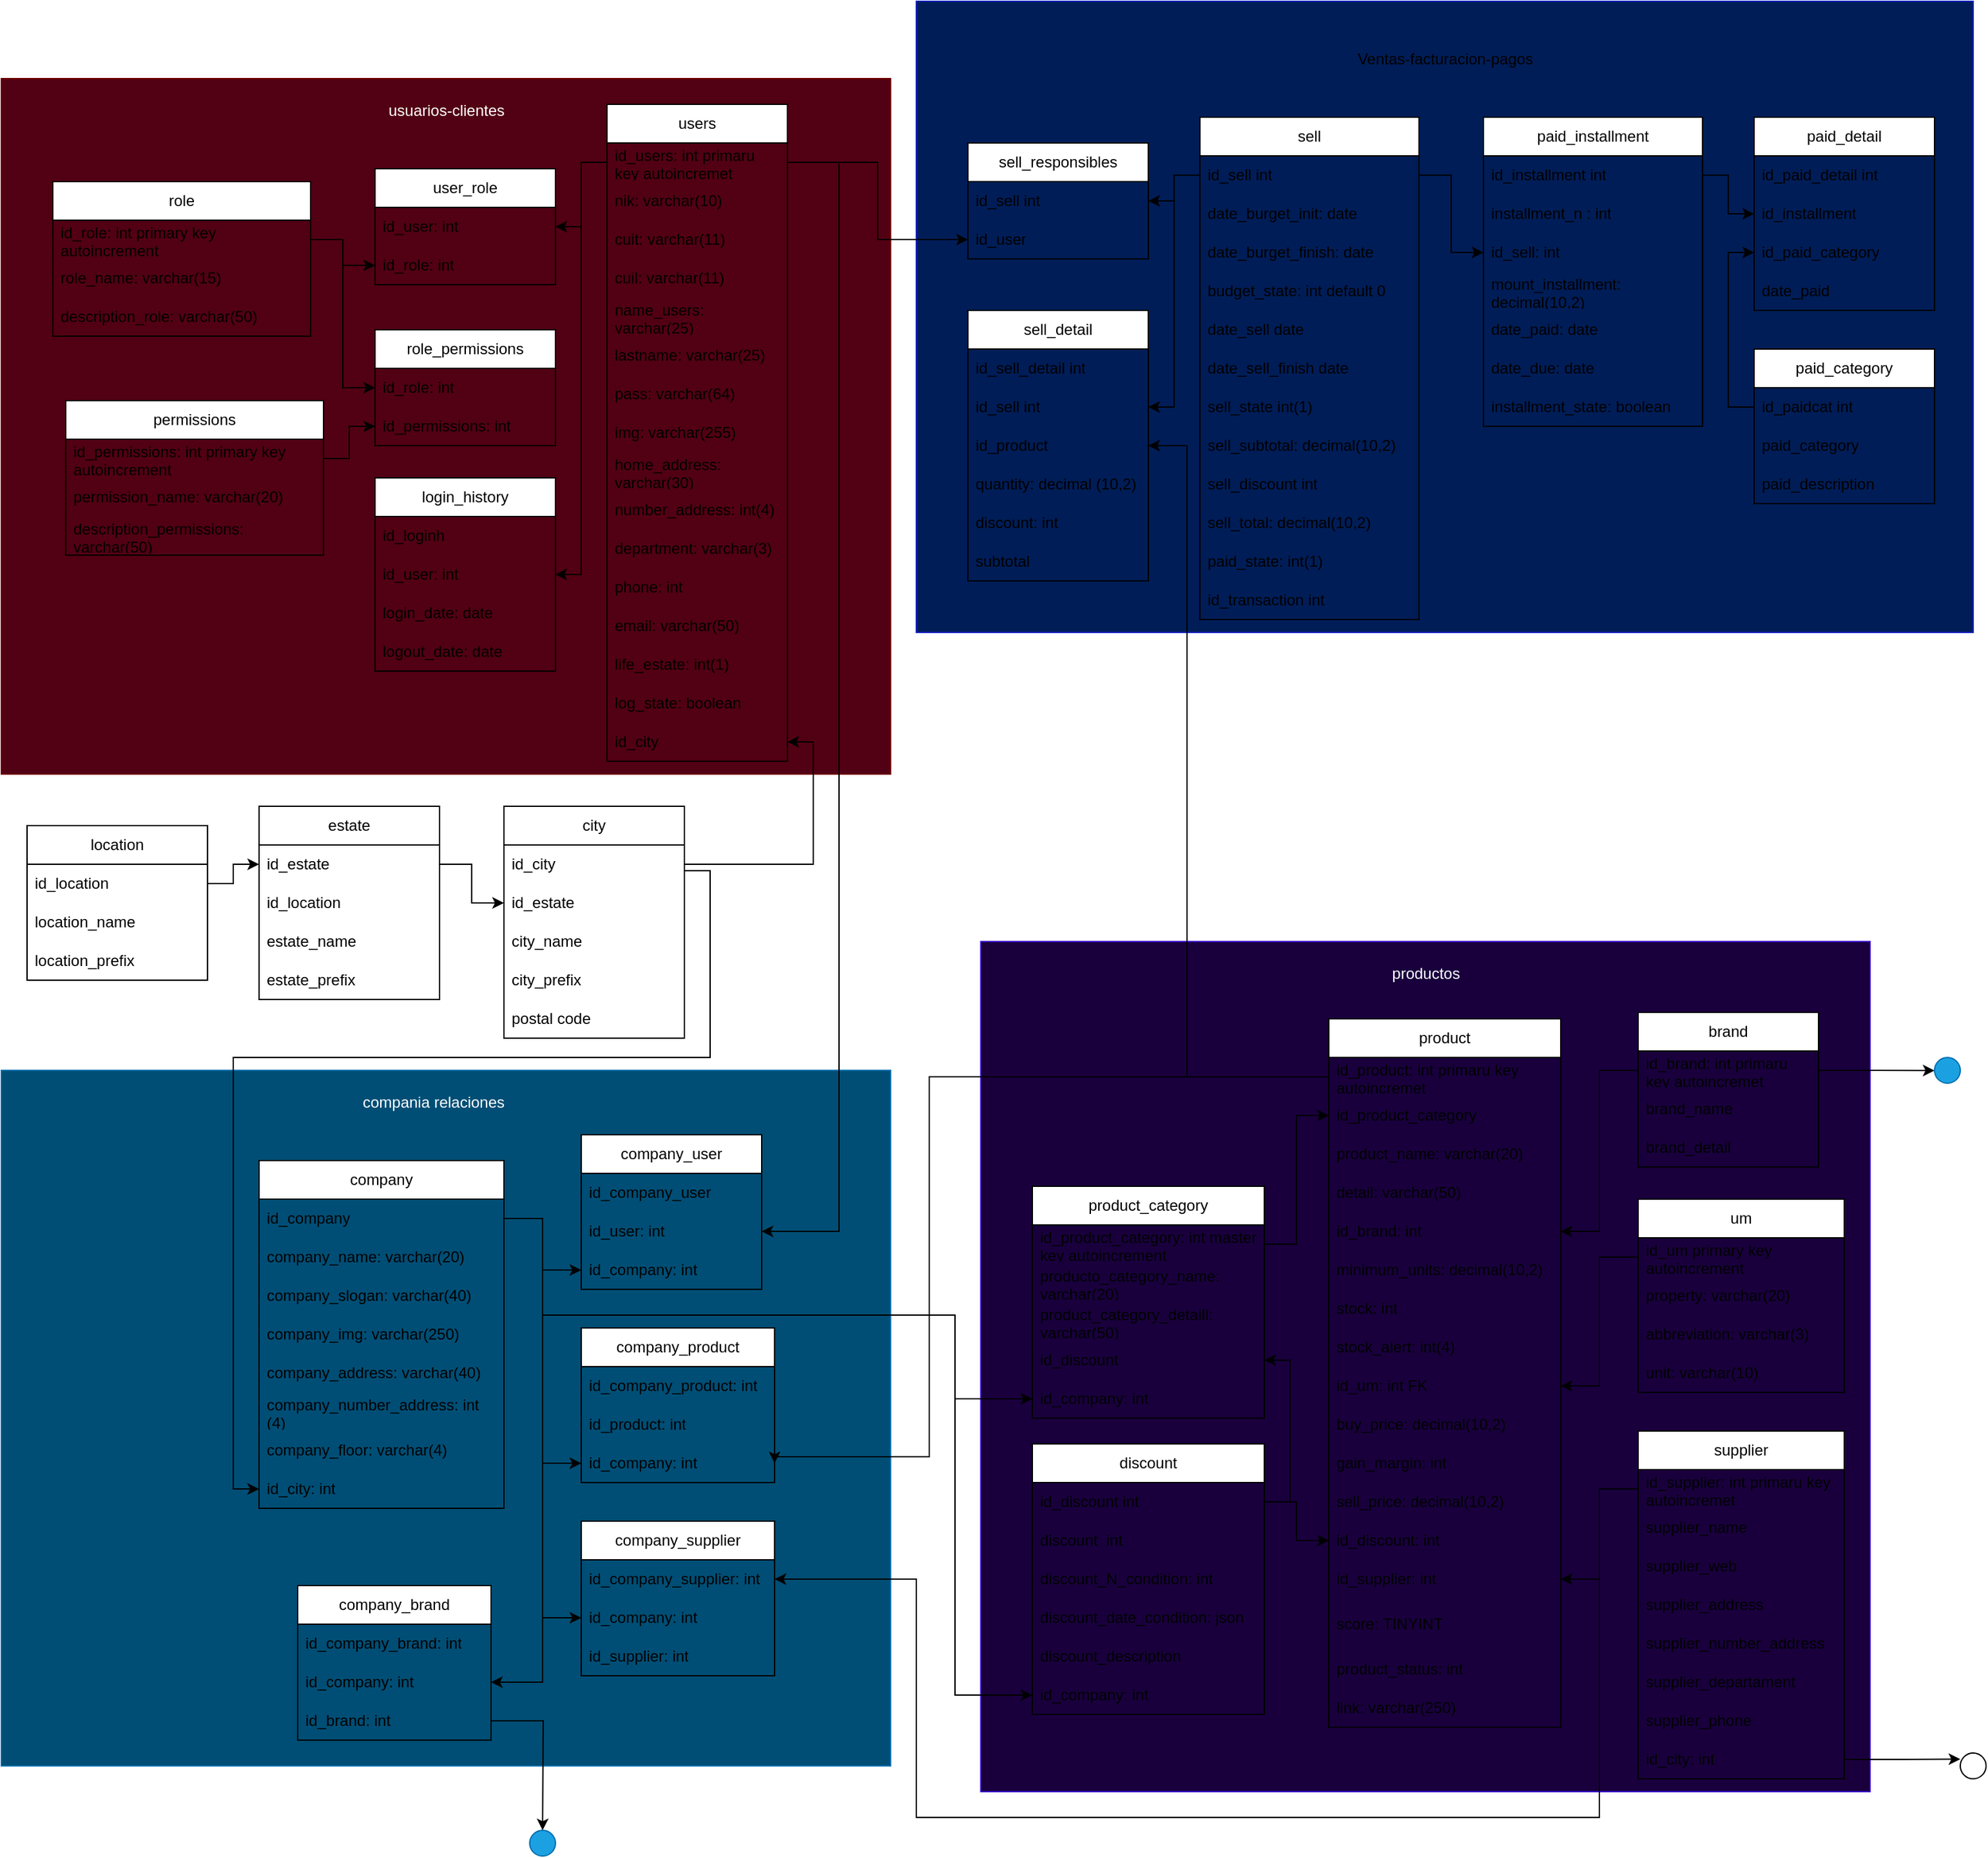 <mxfile version="22.1.2" type="device">
  <diagram id="R2lEEEUBdFMjLlhIrx00" name="Page-1">
    <mxGraphModel dx="2204" dy="1958" grid="1" gridSize="10" guides="1" tooltips="1" connect="1" arrows="1" fold="1" page="1" pageScale="1" pageWidth="850" pageHeight="1100" math="0" shadow="0" extFonts="Permanent Marker^https://fonts.googleapis.com/css?family=Permanent+Marker">
      <root>
        <mxCell id="0" />
        <mxCell id="1" parent="0" />
        <mxCell id="R33NBh1AF8JhbBCRXJlZ-10" value="" style="rounded=0;whiteSpace=wrap;html=1;fillColor=#004e75;fontColor=#ffffff;strokeColor=#006EAF;" parent="1" vertex="1">
          <mxGeometry x="-140" y="750" width="690" height="540" as="geometry" />
        </mxCell>
        <mxCell id="R33NBh1AF8JhbBCRXJlZ-11" value="compania relaciones" style="text;html=1;align=center;verticalAlign=middle;resizable=0;points=[];autosize=1;strokeColor=none;fillColor=none;fontColor=#ffffff;" parent="1" vertex="1">
          <mxGeometry x="130" y="760" width="130" height="30" as="geometry" />
        </mxCell>
        <mxCell id="dIFDbArZWMbYTbAodF2e-99" value="" style="rounded=0;whiteSpace=wrap;html=1;fillColor=#19003D;fontColor=#ffffff;strokeColor=#3700CC;" parent="1" vertex="1">
          <mxGeometry x="620" y="650" width="690" height="660" as="geometry" />
        </mxCell>
        <mxCell id="dIFDbArZWMbYTbAodF2e-97" value="" style="rounded=0;whiteSpace=wrap;html=1;fillColor=#520013;fontColor=#ffffff;strokeColor=#6F0000;" parent="1" vertex="1">
          <mxGeometry x="-140" y="-20" width="690" height="540" as="geometry" />
        </mxCell>
        <mxCell id="dIFDbArZWMbYTbAodF2e-94" value="" style="rounded=0;whiteSpace=wrap;html=1;fillColor=#001d57;fontColor=#ffffff;strokeColor=#001DBC;" parent="1" vertex="1">
          <mxGeometry x="570" y="-80" width="820" height="490" as="geometry" />
        </mxCell>
        <mxCell id="XjDBjavfxgZ34X5zLe0E-73" value="users" style="swimlane;fontStyle=0;childLayout=stackLayout;horizontal=1;startSize=30;horizontalStack=0;resizeParent=1;resizeParentMax=0;resizeLast=0;collapsible=1;marginBottom=0;whiteSpace=wrap;html=1;" parent="1" vertex="1">
          <mxGeometry x="330" width="140" height="510" as="geometry" />
        </mxCell>
        <mxCell id="XjDBjavfxgZ34X5zLe0E-112" value="id_users: int primaru key autoincremet" style="text;strokeColor=none;fillColor=none;align=left;verticalAlign=middle;spacingLeft=4;spacingRight=4;overflow=hidden;points=[[0,0.5],[1,0.5]];portConstraint=eastwest;rotatable=0;whiteSpace=wrap;html=1;" parent="XjDBjavfxgZ34X5zLe0E-73" vertex="1">
          <mxGeometry y="30" width="140" height="30" as="geometry" />
        </mxCell>
        <mxCell id="dIFDbArZWMbYTbAodF2e-25" value="nik: varchar(10)" style="text;strokeColor=none;fillColor=none;align=left;verticalAlign=middle;spacingLeft=4;spacingRight=4;overflow=hidden;points=[[0,0.5],[1,0.5]];portConstraint=eastwest;rotatable=0;whiteSpace=wrap;html=1;" parent="XjDBjavfxgZ34X5zLe0E-73" vertex="1">
          <mxGeometry y="60" width="140" height="30" as="geometry" />
        </mxCell>
        <mxCell id="XjDBjavfxgZ34X5zLe0E-74" value="cuit: varchar(11)" style="text;strokeColor=none;fillColor=none;align=left;verticalAlign=middle;spacingLeft=4;spacingRight=4;overflow=hidden;points=[[0,0.5],[1,0.5]];portConstraint=eastwest;rotatable=0;whiteSpace=wrap;html=1;" parent="XjDBjavfxgZ34X5zLe0E-73" vertex="1">
          <mxGeometry y="90" width="140" height="30" as="geometry" />
        </mxCell>
        <mxCell id="dIFDbArZWMbYTbAodF2e-2" value="cuil: varchar(11)" style="text;strokeColor=none;fillColor=none;align=left;verticalAlign=middle;spacingLeft=4;spacingRight=4;overflow=hidden;points=[[0,0.5],[1,0.5]];portConstraint=eastwest;rotatable=0;whiteSpace=wrap;html=1;" parent="XjDBjavfxgZ34X5zLe0E-73" vertex="1">
          <mxGeometry y="120" width="140" height="30" as="geometry" />
        </mxCell>
        <mxCell id="XjDBjavfxgZ34X5zLe0E-113" value="name_users: varchar(25)" style="text;strokeColor=none;fillColor=none;align=left;verticalAlign=middle;spacingLeft=4;spacingRight=4;overflow=hidden;points=[[0,0.5],[1,0.5]];portConstraint=eastwest;rotatable=0;whiteSpace=wrap;html=1;" parent="XjDBjavfxgZ34X5zLe0E-73" vertex="1">
          <mxGeometry y="150" width="140" height="30" as="geometry" />
        </mxCell>
        <mxCell id="XjDBjavfxgZ34X5zLe0E-115" value="lastname: varchar(25)" style="text;strokeColor=none;fillColor=none;align=left;verticalAlign=middle;spacingLeft=4;spacingRight=4;overflow=hidden;points=[[0,0.5],[1,0.5]];portConstraint=eastwest;rotatable=0;whiteSpace=wrap;html=1;" parent="XjDBjavfxgZ34X5zLe0E-73" vertex="1">
          <mxGeometry y="180" width="140" height="30" as="geometry" />
        </mxCell>
        <mxCell id="XjDBjavfxgZ34X5zLe0E-114" value="pass: varchar(64)" style="text;strokeColor=none;fillColor=none;align=left;verticalAlign=middle;spacingLeft=4;spacingRight=4;overflow=hidden;points=[[0,0.5],[1,0.5]];portConstraint=eastwest;rotatable=0;whiteSpace=wrap;html=1;" parent="XjDBjavfxgZ34X5zLe0E-73" vertex="1">
          <mxGeometry y="210" width="140" height="30" as="geometry" />
        </mxCell>
        <mxCell id="XjDBjavfxgZ34X5zLe0E-75" value="img: varchar(255)" style="text;strokeColor=none;fillColor=none;align=left;verticalAlign=middle;spacingLeft=4;spacingRight=4;overflow=hidden;points=[[0,0.5],[1,0.5]];portConstraint=eastwest;rotatable=0;whiteSpace=wrap;html=1;" parent="XjDBjavfxgZ34X5zLe0E-73" vertex="1">
          <mxGeometry y="240" width="140" height="30" as="geometry" />
        </mxCell>
        <mxCell id="XjDBjavfxgZ34X5zLe0E-116" value="home_address: varchar(30)" style="text;strokeColor=none;fillColor=none;align=left;verticalAlign=middle;spacingLeft=4;spacingRight=4;overflow=hidden;points=[[0,0.5],[1,0.5]];portConstraint=eastwest;rotatable=0;whiteSpace=wrap;html=1;" parent="XjDBjavfxgZ34X5zLe0E-73" vertex="1">
          <mxGeometry y="270" width="140" height="30" as="geometry" />
        </mxCell>
        <mxCell id="dIFDbArZWMbYTbAodF2e-20" value="number_address: int(4)" style="text;strokeColor=none;fillColor=none;align=left;verticalAlign=middle;spacingLeft=4;spacingRight=4;overflow=hidden;points=[[0,0.5],[1,0.5]];portConstraint=eastwest;rotatable=0;whiteSpace=wrap;html=1;" parent="XjDBjavfxgZ34X5zLe0E-73" vertex="1">
          <mxGeometry y="300" width="140" height="30" as="geometry" />
        </mxCell>
        <mxCell id="dIFDbArZWMbYTbAodF2e-26" value="department: varchar(3)" style="text;strokeColor=none;fillColor=none;align=left;verticalAlign=middle;spacingLeft=4;spacingRight=4;overflow=hidden;points=[[0,0.5],[1,0.5]];portConstraint=eastwest;rotatable=0;whiteSpace=wrap;html=1;" parent="XjDBjavfxgZ34X5zLe0E-73" vertex="1">
          <mxGeometry y="330" width="140" height="30" as="geometry" />
        </mxCell>
        <mxCell id="XjDBjavfxgZ34X5zLe0E-117" value="phone: int" style="text;strokeColor=none;fillColor=none;align=left;verticalAlign=middle;spacingLeft=4;spacingRight=4;overflow=hidden;points=[[0,0.5],[1,0.5]];portConstraint=eastwest;rotatable=0;whiteSpace=wrap;html=1;" parent="XjDBjavfxgZ34X5zLe0E-73" vertex="1">
          <mxGeometry y="360" width="140" height="30" as="geometry" />
        </mxCell>
        <mxCell id="XjDBjavfxgZ34X5zLe0E-76" value="email: varchar(50)" style="text;strokeColor=none;fillColor=none;align=left;verticalAlign=middle;spacingLeft=4;spacingRight=4;overflow=hidden;points=[[0,0.5],[1,0.5]];portConstraint=eastwest;rotatable=0;whiteSpace=wrap;html=1;" parent="XjDBjavfxgZ34X5zLe0E-73" vertex="1">
          <mxGeometry y="390" width="140" height="30" as="geometry" />
        </mxCell>
        <mxCell id="dIFDbArZWMbYTbAodF2e-3" value="life_estate: int(1)" style="text;strokeColor=none;fillColor=none;align=left;verticalAlign=middle;spacingLeft=4;spacingRight=4;overflow=hidden;points=[[0,0.5],[1,0.5]];portConstraint=eastwest;rotatable=0;whiteSpace=wrap;html=1;" parent="XjDBjavfxgZ34X5zLe0E-73" vertex="1">
          <mxGeometry y="420" width="140" height="30" as="geometry" />
        </mxCell>
        <mxCell id="dIFDbArZWMbYTbAodF2e-27" value="log_state: boolean" style="text;strokeColor=none;fillColor=none;align=left;verticalAlign=middle;spacingLeft=4;spacingRight=4;overflow=hidden;points=[[0,0.5],[1,0.5]];portConstraint=eastwest;rotatable=0;whiteSpace=wrap;html=1;" parent="XjDBjavfxgZ34X5zLe0E-73" vertex="1">
          <mxGeometry y="450" width="140" height="30" as="geometry" />
        </mxCell>
        <mxCell id="4f2BNRiSJk1KnORqgmuq-34" value="id_city" style="text;strokeColor=none;fillColor=none;align=left;verticalAlign=middle;spacingLeft=4;spacingRight=4;overflow=hidden;points=[[0,0.5],[1,0.5]];portConstraint=eastwest;rotatable=0;whiteSpace=wrap;html=1;" parent="XjDBjavfxgZ34X5zLe0E-73" vertex="1">
          <mxGeometry y="480" width="140" height="30" as="geometry" />
        </mxCell>
        <mxCell id="XjDBjavfxgZ34X5zLe0E-81" value="sell_detail" style="swimlane;fontStyle=0;childLayout=stackLayout;horizontal=1;startSize=30;horizontalStack=0;resizeParent=1;resizeParentMax=0;resizeLast=0;collapsible=1;marginBottom=0;whiteSpace=wrap;html=1;" parent="1" vertex="1">
          <mxGeometry x="610" y="160" width="140" height="210" as="geometry" />
        </mxCell>
        <mxCell id="XjDBjavfxgZ34X5zLe0E-82" value="id_sell_detail int" style="text;strokeColor=none;fillColor=none;align=left;verticalAlign=middle;spacingLeft=4;spacingRight=4;overflow=hidden;points=[[0,0.5],[1,0.5]];portConstraint=eastwest;rotatable=0;whiteSpace=wrap;html=1;" parent="XjDBjavfxgZ34X5zLe0E-81" vertex="1">
          <mxGeometry y="30" width="140" height="30" as="geometry" />
        </mxCell>
        <mxCell id="XjDBjavfxgZ34X5zLe0E-83" value="id_sell int" style="text;strokeColor=none;fillColor=none;align=left;verticalAlign=middle;spacingLeft=4;spacingRight=4;overflow=hidden;points=[[0,0.5],[1,0.5]];portConstraint=eastwest;rotatable=0;whiteSpace=wrap;html=1;" parent="XjDBjavfxgZ34X5zLe0E-81" vertex="1">
          <mxGeometry y="60" width="140" height="30" as="geometry" />
        </mxCell>
        <mxCell id="XjDBjavfxgZ34X5zLe0E-84" value="id_product" style="text;strokeColor=none;fillColor=none;align=left;verticalAlign=middle;spacingLeft=4;spacingRight=4;overflow=hidden;points=[[0,0.5],[1,0.5]];portConstraint=eastwest;rotatable=0;whiteSpace=wrap;html=1;" parent="XjDBjavfxgZ34X5zLe0E-81" vertex="1">
          <mxGeometry y="90" width="140" height="30" as="geometry" />
        </mxCell>
        <mxCell id="dIFDbArZWMbYTbAodF2e-51" value="quantity:&amp;nbsp;decimal (10,2)" style="text;strokeColor=none;fillColor=none;align=left;verticalAlign=middle;spacingLeft=4;spacingRight=4;overflow=hidden;points=[[0,0.5],[1,0.5]];portConstraint=eastwest;rotatable=0;whiteSpace=wrap;html=1;" parent="XjDBjavfxgZ34X5zLe0E-81" vertex="1">
          <mxGeometry y="120" width="140" height="30" as="geometry" />
        </mxCell>
        <mxCell id="dIFDbArZWMbYTbAodF2e-53" value="discount: int" style="text;strokeColor=none;fillColor=none;align=left;verticalAlign=middle;spacingLeft=4;spacingRight=4;overflow=hidden;points=[[0,0.5],[1,0.5]];portConstraint=eastwest;rotatable=0;whiteSpace=wrap;html=1;" parent="XjDBjavfxgZ34X5zLe0E-81" vertex="1">
          <mxGeometry y="150" width="140" height="30" as="geometry" />
        </mxCell>
        <mxCell id="dIFDbArZWMbYTbAodF2e-52" value="subtotal" style="text;strokeColor=none;fillColor=none;align=left;verticalAlign=middle;spacingLeft=4;spacingRight=4;overflow=hidden;points=[[0,0.5],[1,0.5]];portConstraint=eastwest;rotatable=0;whiteSpace=wrap;html=1;" parent="XjDBjavfxgZ34X5zLe0E-81" vertex="1">
          <mxGeometry y="180" width="140" height="30" as="geometry" />
        </mxCell>
        <mxCell id="XjDBjavfxgZ34X5zLe0E-85" value="product" style="swimlane;fontStyle=0;childLayout=stackLayout;horizontal=1;startSize=30;horizontalStack=0;resizeParent=1;resizeParentMax=0;resizeLast=0;collapsible=1;marginBottom=0;whiteSpace=wrap;html=1;" parent="1" vertex="1">
          <mxGeometry x="890" y="710" width="180" height="550" as="geometry" />
        </mxCell>
        <mxCell id="XjDBjavfxgZ34X5zLe0E-86" value="id_product: int primaru key autoincremet" style="text;strokeColor=none;fillColor=none;align=left;verticalAlign=middle;spacingLeft=4;spacingRight=4;overflow=hidden;points=[[0,0.5],[1,0.5]];portConstraint=eastwest;rotatable=0;whiteSpace=wrap;html=1;" parent="XjDBjavfxgZ34X5zLe0E-85" vertex="1">
          <mxGeometry y="30" width="180" height="30" as="geometry" />
        </mxCell>
        <mxCell id="dIFDbArZWMbYTbAodF2e-63" value="id_product_category" style="text;strokeColor=none;fillColor=none;align=left;verticalAlign=middle;spacingLeft=4;spacingRight=4;overflow=hidden;points=[[0,0.5],[1,0.5]];portConstraint=eastwest;rotatable=0;whiteSpace=wrap;html=1;" parent="XjDBjavfxgZ34X5zLe0E-85" vertex="1">
          <mxGeometry y="60" width="180" height="30" as="geometry" />
        </mxCell>
        <mxCell id="XjDBjavfxgZ34X5zLe0E-87" value="product_name: varchar(20)" style="text;strokeColor=none;fillColor=none;align=left;verticalAlign=middle;spacingLeft=4;spacingRight=4;overflow=hidden;points=[[0,0.5],[1,0.5]];portConstraint=eastwest;rotatable=0;whiteSpace=wrap;html=1;" parent="XjDBjavfxgZ34X5zLe0E-85" vertex="1">
          <mxGeometry y="90" width="180" height="30" as="geometry" />
        </mxCell>
        <mxCell id="4NpndCtEp9sESW2I14GG-1" value="detail: varchar(50)" style="text;strokeColor=none;fillColor=none;align=left;verticalAlign=middle;spacingLeft=4;spacingRight=4;overflow=hidden;points=[[0,0.5],[1,0.5]];portConstraint=eastwest;rotatable=0;whiteSpace=wrap;html=1;" parent="XjDBjavfxgZ34X5zLe0E-85" vertex="1">
          <mxGeometry y="120" width="180" height="30" as="geometry" />
        </mxCell>
        <mxCell id="XjDBjavfxgZ34X5zLe0E-88" value="id_brand: int" style="text;strokeColor=none;fillColor=none;align=left;verticalAlign=middle;spacingLeft=4;spacingRight=4;overflow=hidden;points=[[0,0.5],[1,0.5]];portConstraint=eastwest;rotatable=0;whiteSpace=wrap;html=1;" parent="XjDBjavfxgZ34X5zLe0E-85" vertex="1">
          <mxGeometry y="150" width="180" height="30" as="geometry" />
        </mxCell>
        <mxCell id="4f2BNRiSJk1KnORqgmuq-11" value="minimum_units: decimal(10,2)" style="text;strokeColor=none;fillColor=none;align=left;verticalAlign=middle;spacingLeft=4;spacingRight=4;overflow=hidden;points=[[0,0.5],[1,0.5]];portConstraint=eastwest;rotatable=0;whiteSpace=wrap;html=1;" parent="XjDBjavfxgZ34X5zLe0E-85" vertex="1">
          <mxGeometry y="180" width="180" height="30" as="geometry" />
        </mxCell>
        <mxCell id="XjDBjavfxgZ34X5zLe0E-108" value="stock: int" style="text;strokeColor=none;fillColor=none;align=left;verticalAlign=middle;spacingLeft=4;spacingRight=4;overflow=hidden;points=[[0,0.5],[1,0.5]];portConstraint=eastwest;rotatable=0;whiteSpace=wrap;html=1;" parent="XjDBjavfxgZ34X5zLe0E-85" vertex="1">
          <mxGeometry y="210" width="180" height="30" as="geometry" />
        </mxCell>
        <mxCell id="j0Kl5SB5a_dp9IH7o1RT-2" value="stock_alert: int(4)" style="text;strokeColor=none;fillColor=none;align=left;verticalAlign=middle;spacingLeft=4;spacingRight=4;overflow=hidden;points=[[0,0.5],[1,0.5]];portConstraint=eastwest;rotatable=0;whiteSpace=wrap;html=1;" parent="XjDBjavfxgZ34X5zLe0E-85" vertex="1">
          <mxGeometry y="240" width="180" height="30" as="geometry" />
        </mxCell>
        <mxCell id="j0Kl5SB5a_dp9IH7o1RT-1" value="id_um: int FK" style="text;strokeColor=none;fillColor=none;align=left;verticalAlign=middle;spacingLeft=4;spacingRight=4;overflow=hidden;points=[[0,0.5],[1,0.5]];portConstraint=eastwest;rotatable=0;whiteSpace=wrap;html=1;" parent="XjDBjavfxgZ34X5zLe0E-85" vertex="1">
          <mxGeometry y="270" width="180" height="30" as="geometry" />
        </mxCell>
        <mxCell id="XjDBjavfxgZ34X5zLe0E-111" value="buy_price: decimal(10,2)&lt;span style=&quot;white-space: pre;&quot;&gt;&#x9;&lt;/span&gt;" style="text;strokeColor=none;fillColor=none;align=left;verticalAlign=middle;spacingLeft=4;spacingRight=4;overflow=hidden;points=[[0,0.5],[1,0.5]];portConstraint=eastwest;rotatable=0;whiteSpace=wrap;html=1;" parent="XjDBjavfxgZ34X5zLe0E-85" vertex="1">
          <mxGeometry y="300" width="180" height="30" as="geometry" />
        </mxCell>
        <mxCell id="j0Kl5SB5a_dp9IH7o1RT-9" value="gain_margin: int" style="text;strokeColor=none;fillColor=none;align=left;verticalAlign=middle;spacingLeft=4;spacingRight=4;overflow=hidden;points=[[0,0.5],[1,0.5]];portConstraint=eastwest;rotatable=0;whiteSpace=wrap;html=1;" parent="XjDBjavfxgZ34X5zLe0E-85" vertex="1">
          <mxGeometry y="330" width="180" height="30" as="geometry" />
        </mxCell>
        <mxCell id="XjDBjavfxgZ34X5zLe0E-110" value="sell_price: decimal(10,2)" style="text;strokeColor=none;fillColor=none;align=left;verticalAlign=middle;spacingLeft=4;spacingRight=4;overflow=hidden;points=[[0,0.5],[1,0.5]];portConstraint=eastwest;rotatable=0;whiteSpace=wrap;html=1;" parent="XjDBjavfxgZ34X5zLe0E-85" vertex="1">
          <mxGeometry y="360" width="180" height="30" as="geometry" />
        </mxCell>
        <mxCell id="4f2BNRiSJk1KnORqgmuq-14" value="id_discount: int" style="text;strokeColor=none;fillColor=none;align=left;verticalAlign=middle;spacingLeft=4;spacingRight=4;overflow=hidden;points=[[0,0.5],[1,0.5]];portConstraint=eastwest;rotatable=0;whiteSpace=wrap;html=1;" parent="XjDBjavfxgZ34X5zLe0E-85" vertex="1">
          <mxGeometry y="390" width="180" height="30" as="geometry" />
        </mxCell>
        <mxCell id="4f2BNRiSJk1KnORqgmuq-12" value="id_supplier: int" style="text;strokeColor=none;fillColor=none;align=left;verticalAlign=middle;spacingLeft=4;spacingRight=4;overflow=hidden;points=[[0,0.5],[1,0.5]];portConstraint=eastwest;rotatable=0;whiteSpace=wrap;html=1;" parent="XjDBjavfxgZ34X5zLe0E-85" vertex="1">
          <mxGeometry y="420" width="180" height="30" as="geometry" />
        </mxCell>
        <mxCell id="XjDBjavfxgZ34X5zLe0E-109" value="score:&amp;nbsp;TINYINT" style="text;strokeColor=none;fillColor=none;align=left;verticalAlign=middle;spacingLeft=4;spacingRight=4;overflow=hidden;points=[[0,0.5],[1,0.5]];portConstraint=eastwest;rotatable=0;whiteSpace=wrap;html=1;" parent="XjDBjavfxgZ34X5zLe0E-85" vertex="1">
          <mxGeometry y="450" width="180" height="40" as="geometry" />
        </mxCell>
        <mxCell id="j0Kl5SB5a_dp9IH7o1RT-8" value="product_status: int" style="text;strokeColor=none;fillColor=none;align=left;verticalAlign=middle;spacingLeft=4;spacingRight=4;overflow=hidden;points=[[0,0.5],[1,0.5]];portConstraint=eastwest;rotatable=0;whiteSpace=wrap;html=1;" parent="XjDBjavfxgZ34X5zLe0E-85" vertex="1">
          <mxGeometry y="490" width="180" height="30" as="geometry" />
        </mxCell>
        <mxCell id="XjDBjavfxgZ34X5zLe0E-107" value="link: varchar(250)" style="text;strokeColor=none;fillColor=none;align=left;verticalAlign=middle;spacingLeft=4;spacingRight=4;overflow=hidden;points=[[0,0.5],[1,0.5]];portConstraint=eastwest;rotatable=0;whiteSpace=wrap;html=1;" parent="XjDBjavfxgZ34X5zLe0E-85" vertex="1">
          <mxGeometry y="520" width="180" height="30" as="geometry" />
        </mxCell>
        <mxCell id="XjDBjavfxgZ34X5zLe0E-89" value="sell_responsibles" style="swimlane;fontStyle=0;childLayout=stackLayout;horizontal=1;startSize=30;horizontalStack=0;resizeParent=1;resizeParentMax=0;resizeLast=0;collapsible=1;marginBottom=0;whiteSpace=wrap;html=1;" parent="1" vertex="1">
          <mxGeometry x="610" y="30" width="140" height="90" as="geometry" />
        </mxCell>
        <mxCell id="XjDBjavfxgZ34X5zLe0E-90" value="id_sell int" style="text;strokeColor=none;fillColor=none;align=left;verticalAlign=middle;spacingLeft=4;spacingRight=4;overflow=hidden;points=[[0,0.5],[1,0.5]];portConstraint=eastwest;rotatable=0;whiteSpace=wrap;html=1;" parent="XjDBjavfxgZ34X5zLe0E-89" vertex="1">
          <mxGeometry y="30" width="140" height="30" as="geometry" />
        </mxCell>
        <mxCell id="XjDBjavfxgZ34X5zLe0E-91" value="id_user" style="text;strokeColor=none;fillColor=none;align=left;verticalAlign=middle;spacingLeft=4;spacingRight=4;overflow=hidden;points=[[0,0.5],[1,0.5]];portConstraint=eastwest;rotatable=0;whiteSpace=wrap;html=1;" parent="XjDBjavfxgZ34X5zLe0E-89" vertex="1">
          <mxGeometry y="60" width="140" height="30" as="geometry" />
        </mxCell>
        <mxCell id="XjDBjavfxgZ34X5zLe0E-93" value="sell" style="swimlane;fontStyle=0;childLayout=stackLayout;horizontal=1;startSize=30;horizontalStack=0;resizeParent=1;resizeParentMax=0;resizeLast=0;collapsible=1;marginBottom=0;whiteSpace=wrap;html=1;" parent="1" vertex="1">
          <mxGeometry x="790" y="10" width="170" height="390" as="geometry" />
        </mxCell>
        <mxCell id="XjDBjavfxgZ34X5zLe0E-94" value="id_sell int" style="text;strokeColor=none;fillColor=none;align=left;verticalAlign=middle;spacingLeft=4;spacingRight=4;overflow=hidden;points=[[0,0.5],[1,0.5]];portConstraint=eastwest;rotatable=0;whiteSpace=wrap;html=1;" parent="XjDBjavfxgZ34X5zLe0E-93" vertex="1">
          <mxGeometry y="30" width="170" height="30" as="geometry" />
        </mxCell>
        <mxCell id="4NpndCtEp9sESW2I14GG-2" value="date_burget_init: date" style="text;strokeColor=none;fillColor=none;align=left;verticalAlign=middle;spacingLeft=4;spacingRight=4;overflow=hidden;points=[[0,0.5],[1,0.5]];portConstraint=eastwest;rotatable=0;whiteSpace=wrap;html=1;" parent="XjDBjavfxgZ34X5zLe0E-93" vertex="1">
          <mxGeometry y="60" width="170" height="30" as="geometry" />
        </mxCell>
        <mxCell id="4NpndCtEp9sESW2I14GG-3" value="date_burget_finish: date" style="text;strokeColor=none;fillColor=none;align=left;verticalAlign=middle;spacingLeft=4;spacingRight=4;overflow=hidden;points=[[0,0.5],[1,0.5]];portConstraint=eastwest;rotatable=0;whiteSpace=wrap;html=1;" parent="XjDBjavfxgZ34X5zLe0E-93" vertex="1">
          <mxGeometry y="90" width="170" height="30" as="geometry" />
        </mxCell>
        <mxCell id="4NpndCtEp9sESW2I14GG-4" value="budget_state: int default 0" style="text;strokeColor=none;fillColor=none;align=left;verticalAlign=middle;spacingLeft=4;spacingRight=4;overflow=hidden;points=[[0,0.5],[1,0.5]];portConstraint=eastwest;rotatable=0;whiteSpace=wrap;html=1;" parent="XjDBjavfxgZ34X5zLe0E-93" vertex="1">
          <mxGeometry y="120" width="170" height="30" as="geometry" />
        </mxCell>
        <mxCell id="dIFDbArZWMbYTbAodF2e-36" value="date_sell date" style="text;strokeColor=none;fillColor=none;align=left;verticalAlign=middle;spacingLeft=4;spacingRight=4;overflow=hidden;points=[[0,0.5],[1,0.5]];portConstraint=eastwest;rotatable=0;whiteSpace=wrap;html=1;" parent="XjDBjavfxgZ34X5zLe0E-93" vertex="1">
          <mxGeometry y="150" width="170" height="30" as="geometry" />
        </mxCell>
        <mxCell id="dIFDbArZWMbYTbAodF2e-37" value="date_sell_finish date" style="text;strokeColor=none;fillColor=none;align=left;verticalAlign=middle;spacingLeft=4;spacingRight=4;overflow=hidden;points=[[0,0.5],[1,0.5]];portConstraint=eastwest;rotatable=0;whiteSpace=wrap;html=1;" parent="XjDBjavfxgZ34X5zLe0E-93" vertex="1">
          <mxGeometry y="180" width="170" height="30" as="geometry" />
        </mxCell>
        <mxCell id="dIFDbArZWMbYTbAodF2e-41" value="sell_state int(1)" style="text;strokeColor=none;fillColor=none;align=left;verticalAlign=middle;spacingLeft=4;spacingRight=4;overflow=hidden;points=[[0,0.5],[1,0.5]];portConstraint=eastwest;rotatable=0;whiteSpace=wrap;html=1;" parent="XjDBjavfxgZ34X5zLe0E-93" vertex="1">
          <mxGeometry y="210" width="170" height="30" as="geometry" />
        </mxCell>
        <mxCell id="dIFDbArZWMbYTbAodF2e-40" value="sell_subtotal: decimal(10,2)" style="text;strokeColor=none;fillColor=none;align=left;verticalAlign=middle;spacingLeft=4;spacingRight=4;overflow=hidden;points=[[0,0.5],[1,0.5]];portConstraint=eastwest;rotatable=0;whiteSpace=wrap;html=1;" parent="XjDBjavfxgZ34X5zLe0E-93" vertex="1">
          <mxGeometry y="240" width="170" height="30" as="geometry" />
        </mxCell>
        <mxCell id="dIFDbArZWMbYTbAodF2e-93" value="sell_discount int" style="text;strokeColor=none;fillColor=none;align=left;verticalAlign=middle;spacingLeft=4;spacingRight=4;overflow=hidden;points=[[0,0.5],[1,0.5]];portConstraint=eastwest;rotatable=0;whiteSpace=wrap;html=1;" parent="XjDBjavfxgZ34X5zLe0E-93" vertex="1">
          <mxGeometry y="270" width="170" height="30" as="geometry" />
        </mxCell>
        <mxCell id="dIFDbArZWMbYTbAodF2e-42" value="sell_total: decimal(10,2)" style="text;strokeColor=none;fillColor=none;align=left;verticalAlign=middle;spacingLeft=4;spacingRight=4;overflow=hidden;points=[[0,0.5],[1,0.5]];portConstraint=eastwest;rotatable=0;whiteSpace=wrap;html=1;" parent="XjDBjavfxgZ34X5zLe0E-93" vertex="1">
          <mxGeometry y="300" width="170" height="30" as="geometry" />
        </mxCell>
        <mxCell id="dIFDbArZWMbYTbAodF2e-39" value="paid_state: int(1)" style="text;strokeColor=none;fillColor=none;align=left;verticalAlign=middle;spacingLeft=4;spacingRight=4;overflow=hidden;points=[[0,0.5],[1,0.5]];portConstraint=eastwest;rotatable=0;whiteSpace=wrap;html=1;" parent="XjDBjavfxgZ34X5zLe0E-93" vertex="1">
          <mxGeometry y="330" width="170" height="30" as="geometry" />
        </mxCell>
        <mxCell id="dIFDbArZWMbYTbAodF2e-38" value="id_transaction int" style="text;strokeColor=none;fillColor=none;align=left;verticalAlign=middle;spacingLeft=4;spacingRight=4;overflow=hidden;points=[[0,0.5],[1,0.5]];portConstraint=eastwest;rotatable=0;whiteSpace=wrap;html=1;" parent="XjDBjavfxgZ34X5zLe0E-93" vertex="1">
          <mxGeometry y="360" width="170" height="30" as="geometry" />
        </mxCell>
        <mxCell id="XjDBjavfxgZ34X5zLe0E-97" value="product_category" style="swimlane;fontStyle=0;childLayout=stackLayout;horizontal=1;startSize=30;horizontalStack=0;resizeParent=1;resizeParentMax=0;resizeLast=0;collapsible=1;marginBottom=0;whiteSpace=wrap;html=1;" parent="1" vertex="1">
          <mxGeometry x="660" y="840" width="180" height="180" as="geometry" />
        </mxCell>
        <mxCell id="XjDBjavfxgZ34X5zLe0E-98" value="id_product_category: int master key autoincrement" style="text;strokeColor=none;fillColor=none;align=left;verticalAlign=middle;spacingLeft=4;spacingRight=4;overflow=hidden;points=[[0,0.5],[1,0.5]];portConstraint=eastwest;rotatable=0;whiteSpace=wrap;html=1;" parent="XjDBjavfxgZ34X5zLe0E-97" vertex="1">
          <mxGeometry y="30" width="180" height="30" as="geometry" />
        </mxCell>
        <mxCell id="XjDBjavfxgZ34X5zLe0E-99" value="producto_category_name: varchar(20)" style="text;strokeColor=none;fillColor=none;align=left;verticalAlign=middle;spacingLeft=4;spacingRight=4;overflow=hidden;points=[[0,0.5],[1,0.5]];portConstraint=eastwest;rotatable=0;whiteSpace=wrap;html=1;" parent="XjDBjavfxgZ34X5zLe0E-97" vertex="1">
          <mxGeometry y="60" width="180" height="30" as="geometry" />
        </mxCell>
        <mxCell id="XjDBjavfxgZ34X5zLe0E-100" value="product_category_detaill: varchar(50)" style="text;strokeColor=none;fillColor=none;align=left;verticalAlign=middle;spacingLeft=4;spacingRight=4;overflow=hidden;points=[[0,0.5],[1,0.5]];portConstraint=eastwest;rotatable=0;whiteSpace=wrap;html=1;" parent="XjDBjavfxgZ34X5zLe0E-97" vertex="1">
          <mxGeometry y="90" width="180" height="30" as="geometry" />
        </mxCell>
        <mxCell id="x_WgKsLDGfnNxmiA9ehb-1" value="id_discount" style="text;strokeColor=none;fillColor=none;align=left;verticalAlign=middle;spacingLeft=4;spacingRight=4;overflow=hidden;points=[[0,0.5],[1,0.5]];portConstraint=eastwest;rotatable=0;whiteSpace=wrap;html=1;" parent="XjDBjavfxgZ34X5zLe0E-97" vertex="1">
          <mxGeometry y="120" width="180" height="30" as="geometry" />
        </mxCell>
        <mxCell id="EJEh8cj4UJRdtMGukCLE-6" value="id_company: int" style="text;strokeColor=none;fillColor=none;align=left;verticalAlign=middle;spacingLeft=4;spacingRight=4;overflow=hidden;points=[[0,0.5],[1,0.5]];portConstraint=eastwest;rotatable=0;whiteSpace=wrap;html=1;" vertex="1" parent="XjDBjavfxgZ34X5zLe0E-97">
          <mxGeometry y="150" width="180" height="30" as="geometry" />
        </mxCell>
        <mxCell id="XjDBjavfxgZ34X5zLe0E-101" value="brand" style="swimlane;fontStyle=0;childLayout=stackLayout;horizontal=1;startSize=30;horizontalStack=0;resizeParent=1;resizeParentMax=0;resizeLast=0;collapsible=1;marginBottom=0;whiteSpace=wrap;html=1;" parent="1" vertex="1">
          <mxGeometry x="1130" y="705" width="140" height="120" as="geometry" />
        </mxCell>
        <mxCell id="EJEh8cj4UJRdtMGukCLE-18" style="edgeStyle=orthogonalEdgeStyle;rounded=0;orthogonalLoop=1;jettySize=auto;html=1;exitX=1;exitY=0.5;exitDx=0;exitDy=0;" edge="1" parent="XjDBjavfxgZ34X5zLe0E-101" source="XjDBjavfxgZ34X5zLe0E-118">
          <mxGeometry relative="1" as="geometry">
            <mxPoint x="230.0" y="45.143" as="targetPoint" />
          </mxGeometry>
        </mxCell>
        <mxCell id="XjDBjavfxgZ34X5zLe0E-118" value="id_brand: int primaru key autoincremet" style="text;strokeColor=none;fillColor=none;align=left;verticalAlign=middle;spacingLeft=4;spacingRight=4;overflow=hidden;points=[[0,0.5],[1,0.5]];portConstraint=eastwest;rotatable=0;whiteSpace=wrap;html=1;" parent="XjDBjavfxgZ34X5zLe0E-101" vertex="1">
          <mxGeometry y="30" width="140" height="30" as="geometry" />
        </mxCell>
        <mxCell id="XjDBjavfxgZ34X5zLe0E-102" value="brand_name&lt;span style=&quot;white-space: pre;&quot;&gt;&#x9;&lt;/span&gt;" style="text;strokeColor=none;fillColor=none;align=left;verticalAlign=middle;spacingLeft=4;spacingRight=4;overflow=hidden;points=[[0,0.5],[1,0.5]];portConstraint=eastwest;rotatable=0;whiteSpace=wrap;html=1;" parent="XjDBjavfxgZ34X5zLe0E-101" vertex="1">
          <mxGeometry y="60" width="140" height="30" as="geometry" />
        </mxCell>
        <mxCell id="XjDBjavfxgZ34X5zLe0E-103" value="brand_detail" style="text;strokeColor=none;fillColor=none;align=left;verticalAlign=middle;spacingLeft=4;spacingRight=4;overflow=hidden;points=[[0,0.5],[1,0.5]];portConstraint=eastwest;rotatable=0;whiteSpace=wrap;html=1;" parent="XjDBjavfxgZ34X5zLe0E-101" vertex="1">
          <mxGeometry y="90" width="140" height="30" as="geometry" />
        </mxCell>
        <mxCell id="dIFDbArZWMbYTbAodF2e-5" value="role" style="swimlane;fontStyle=0;childLayout=stackLayout;horizontal=1;startSize=30;horizontalStack=0;resizeParent=1;resizeParentMax=0;resizeLast=0;collapsible=1;marginBottom=0;whiteSpace=wrap;html=1;" parent="1" vertex="1">
          <mxGeometry x="-100" y="60" width="200" height="120" as="geometry" />
        </mxCell>
        <mxCell id="dIFDbArZWMbYTbAodF2e-6" value="id_role: int primary key autoincrement" style="text;strokeColor=none;fillColor=none;align=left;verticalAlign=middle;spacingLeft=4;spacingRight=4;overflow=hidden;points=[[0,0.5],[1,0.5]];portConstraint=eastwest;rotatable=0;whiteSpace=wrap;html=1;" parent="dIFDbArZWMbYTbAodF2e-5" vertex="1">
          <mxGeometry y="30" width="200" height="30" as="geometry" />
        </mxCell>
        <mxCell id="dIFDbArZWMbYTbAodF2e-7" value="role_name: varchar(15)" style="text;strokeColor=none;fillColor=none;align=left;verticalAlign=middle;spacingLeft=4;spacingRight=4;overflow=hidden;points=[[0,0.5],[1,0.5]];portConstraint=eastwest;rotatable=0;whiteSpace=wrap;html=1;" parent="dIFDbArZWMbYTbAodF2e-5" vertex="1">
          <mxGeometry y="60" width="200" height="30" as="geometry" />
        </mxCell>
        <mxCell id="dIFDbArZWMbYTbAodF2e-8" value="description_role: varchar(50)" style="text;strokeColor=none;fillColor=none;align=left;verticalAlign=middle;spacingLeft=4;spacingRight=4;overflow=hidden;points=[[0,0.5],[1,0.5]];portConstraint=eastwest;rotatable=0;whiteSpace=wrap;html=1;" parent="dIFDbArZWMbYTbAodF2e-5" vertex="1">
          <mxGeometry y="90" width="200" height="30" as="geometry" />
        </mxCell>
        <mxCell id="dIFDbArZWMbYTbAodF2e-9" value="permissions" style="swimlane;fontStyle=0;childLayout=stackLayout;horizontal=1;startSize=30;horizontalStack=0;resizeParent=1;resizeParentMax=0;resizeLast=0;collapsible=1;marginBottom=0;whiteSpace=wrap;html=1;" parent="1" vertex="1">
          <mxGeometry x="-90" y="230" width="200" height="120" as="geometry" />
        </mxCell>
        <mxCell id="dIFDbArZWMbYTbAodF2e-10" value="id_permissions: int primary key autoincrement" style="text;strokeColor=none;fillColor=none;align=left;verticalAlign=middle;spacingLeft=4;spacingRight=4;overflow=hidden;points=[[0,0.5],[1,0.5]];portConstraint=eastwest;rotatable=0;whiteSpace=wrap;html=1;" parent="dIFDbArZWMbYTbAodF2e-9" vertex="1">
          <mxGeometry y="30" width="200" height="30" as="geometry" />
        </mxCell>
        <mxCell id="dIFDbArZWMbYTbAodF2e-11" value="permission_name: varchar(20)" style="text;strokeColor=none;fillColor=none;align=left;verticalAlign=middle;spacingLeft=4;spacingRight=4;overflow=hidden;points=[[0,0.5],[1,0.5]];portConstraint=eastwest;rotatable=0;whiteSpace=wrap;html=1;" parent="dIFDbArZWMbYTbAodF2e-9" vertex="1">
          <mxGeometry y="60" width="200" height="30" as="geometry" />
        </mxCell>
        <mxCell id="dIFDbArZWMbYTbAodF2e-12" value="description_permissions: varchar(50)" style="text;strokeColor=none;fillColor=none;align=left;verticalAlign=middle;spacingLeft=4;spacingRight=4;overflow=hidden;points=[[0,0.5],[1,0.5]];portConstraint=eastwest;rotatable=0;whiteSpace=wrap;html=1;" parent="dIFDbArZWMbYTbAodF2e-9" vertex="1">
          <mxGeometry y="90" width="200" height="30" as="geometry" />
        </mxCell>
        <mxCell id="dIFDbArZWMbYTbAodF2e-13" value="role_permissions" style="swimlane;fontStyle=0;childLayout=stackLayout;horizontal=1;startSize=30;horizontalStack=0;resizeParent=1;resizeParentMax=0;resizeLast=0;collapsible=1;marginBottom=0;whiteSpace=wrap;html=1;" parent="1" vertex="1">
          <mxGeometry x="150" y="175" width="140" height="90" as="geometry" />
        </mxCell>
        <mxCell id="dIFDbArZWMbYTbAodF2e-15" value="id_role: int" style="text;strokeColor=none;fillColor=none;align=left;verticalAlign=middle;spacingLeft=4;spacingRight=4;overflow=hidden;points=[[0,0.5],[1,0.5]];portConstraint=eastwest;rotatable=0;whiteSpace=wrap;html=1;" parent="dIFDbArZWMbYTbAodF2e-13" vertex="1">
          <mxGeometry y="30" width="140" height="30" as="geometry" />
        </mxCell>
        <mxCell id="dIFDbArZWMbYTbAodF2e-14" value="id_permissions: int" style="text;strokeColor=none;fillColor=none;align=left;verticalAlign=middle;spacingLeft=4;spacingRight=4;overflow=hidden;points=[[0,0.5],[1,0.5]];portConstraint=eastwest;rotatable=0;whiteSpace=wrap;html=1;" parent="dIFDbArZWMbYTbAodF2e-13" vertex="1">
          <mxGeometry y="60" width="140" height="30" as="geometry" />
        </mxCell>
        <mxCell id="dIFDbArZWMbYTbAodF2e-17" value="user_role" style="swimlane;fontStyle=0;childLayout=stackLayout;horizontal=1;startSize=30;horizontalStack=0;resizeParent=1;resizeParentMax=0;resizeLast=0;collapsible=1;marginBottom=0;whiteSpace=wrap;html=1;" parent="1" vertex="1">
          <mxGeometry x="150" y="50" width="140" height="90" as="geometry" />
        </mxCell>
        <mxCell id="dIFDbArZWMbYTbAodF2e-18" value="id_user: int" style="text;strokeColor=none;fillColor=none;align=left;verticalAlign=middle;spacingLeft=4;spacingRight=4;overflow=hidden;points=[[0,0.5],[1,0.5]];portConstraint=eastwest;rotatable=0;whiteSpace=wrap;html=1;" parent="dIFDbArZWMbYTbAodF2e-17" vertex="1">
          <mxGeometry y="30" width="140" height="30" as="geometry" />
        </mxCell>
        <mxCell id="dIFDbArZWMbYTbAodF2e-19" value="id_role: int" style="text;strokeColor=none;fillColor=none;align=left;verticalAlign=middle;spacingLeft=4;spacingRight=4;overflow=hidden;points=[[0,0.5],[1,0.5]];portConstraint=eastwest;rotatable=0;whiteSpace=wrap;html=1;" parent="dIFDbArZWMbYTbAodF2e-17" vertex="1">
          <mxGeometry y="60" width="140" height="30" as="geometry" />
        </mxCell>
        <mxCell id="dIFDbArZWMbYTbAodF2e-21" style="edgeStyle=orthogonalEdgeStyle;rounded=0;orthogonalLoop=1;jettySize=auto;html=1;exitX=0;exitY=0.5;exitDx=0;exitDy=0;entryX=1;entryY=0.5;entryDx=0;entryDy=0;" parent="1" source="XjDBjavfxgZ34X5zLe0E-112" target="dIFDbArZWMbYTbAodF2e-18" edge="1">
          <mxGeometry relative="1" as="geometry" />
        </mxCell>
        <mxCell id="dIFDbArZWMbYTbAodF2e-22" style="edgeStyle=orthogonalEdgeStyle;rounded=0;orthogonalLoop=1;jettySize=auto;html=1;exitX=1;exitY=0.5;exitDx=0;exitDy=0;entryX=0;entryY=0.5;entryDx=0;entryDy=0;" parent="1" source="dIFDbArZWMbYTbAodF2e-6" target="dIFDbArZWMbYTbAodF2e-19" edge="1">
          <mxGeometry relative="1" as="geometry" />
        </mxCell>
        <mxCell id="dIFDbArZWMbYTbAodF2e-23" style="edgeStyle=orthogonalEdgeStyle;rounded=0;orthogonalLoop=1;jettySize=auto;html=1;exitX=1;exitY=0.5;exitDx=0;exitDy=0;entryX=0;entryY=0.5;entryDx=0;entryDy=0;" parent="1" source="dIFDbArZWMbYTbAodF2e-10" target="dIFDbArZWMbYTbAodF2e-14" edge="1">
          <mxGeometry relative="1" as="geometry" />
        </mxCell>
        <mxCell id="dIFDbArZWMbYTbAodF2e-24" style="edgeStyle=orthogonalEdgeStyle;rounded=0;orthogonalLoop=1;jettySize=auto;html=1;exitX=1;exitY=0.5;exitDx=0;exitDy=0;entryX=0;entryY=0.5;entryDx=0;entryDy=0;" parent="1" source="dIFDbArZWMbYTbAodF2e-6" target="dIFDbArZWMbYTbAodF2e-15" edge="1">
          <mxGeometry relative="1" as="geometry" />
        </mxCell>
        <mxCell id="dIFDbArZWMbYTbAodF2e-28" value="login_history" style="swimlane;fontStyle=0;childLayout=stackLayout;horizontal=1;startSize=30;horizontalStack=0;resizeParent=1;resizeParentMax=0;resizeLast=0;collapsible=1;marginBottom=0;whiteSpace=wrap;html=1;" parent="1" vertex="1">
          <mxGeometry x="150" y="290" width="140" height="150" as="geometry" />
        </mxCell>
        <mxCell id="dIFDbArZWMbYTbAodF2e-29" value="id_loginh" style="text;strokeColor=none;fillColor=none;align=left;verticalAlign=middle;spacingLeft=4;spacingRight=4;overflow=hidden;points=[[0,0.5],[1,0.5]];portConstraint=eastwest;rotatable=0;whiteSpace=wrap;html=1;" parent="dIFDbArZWMbYTbAodF2e-28" vertex="1">
          <mxGeometry y="30" width="140" height="30" as="geometry" />
        </mxCell>
        <mxCell id="dIFDbArZWMbYTbAodF2e-30" value="id_user: int" style="text;strokeColor=none;fillColor=none;align=left;verticalAlign=middle;spacingLeft=4;spacingRight=4;overflow=hidden;points=[[0,0.5],[1,0.5]];portConstraint=eastwest;rotatable=0;whiteSpace=wrap;html=1;" parent="dIFDbArZWMbYTbAodF2e-28" vertex="1">
          <mxGeometry y="60" width="140" height="30" as="geometry" />
        </mxCell>
        <mxCell id="dIFDbArZWMbYTbAodF2e-31" value="login_date: date" style="text;strokeColor=none;fillColor=none;align=left;verticalAlign=middle;spacingLeft=4;spacingRight=4;overflow=hidden;points=[[0,0.5],[1,0.5]];portConstraint=eastwest;rotatable=0;whiteSpace=wrap;html=1;" parent="dIFDbArZWMbYTbAodF2e-28" vertex="1">
          <mxGeometry y="90" width="140" height="30" as="geometry" />
        </mxCell>
        <mxCell id="dIFDbArZWMbYTbAodF2e-33" value="logout_date:&amp;nbsp;date" style="text;strokeColor=none;fillColor=none;align=left;verticalAlign=middle;spacingLeft=4;spacingRight=4;overflow=hidden;points=[[0,0.5],[1,0.5]];portConstraint=eastwest;rotatable=0;whiteSpace=wrap;html=1;" parent="dIFDbArZWMbYTbAodF2e-28" vertex="1">
          <mxGeometry y="120" width="140" height="30" as="geometry" />
        </mxCell>
        <mxCell id="dIFDbArZWMbYTbAodF2e-45" style="edgeStyle=orthogonalEdgeStyle;rounded=0;orthogonalLoop=1;jettySize=auto;html=1;exitX=1;exitY=0.5;exitDx=0;exitDy=0;entryX=0;entryY=0.5;entryDx=0;entryDy=0;" parent="1" source="XjDBjavfxgZ34X5zLe0E-112" target="XjDBjavfxgZ34X5zLe0E-91" edge="1">
          <mxGeometry relative="1" as="geometry" />
        </mxCell>
        <mxCell id="dIFDbArZWMbYTbAodF2e-50" style="edgeStyle=orthogonalEdgeStyle;rounded=0;orthogonalLoop=1;jettySize=auto;html=1;exitX=0;exitY=0.5;exitDx=0;exitDy=0;entryX=1;entryY=0.5;entryDx=0;entryDy=0;" parent="1" source="XjDBjavfxgZ34X5zLe0E-112" target="dIFDbArZWMbYTbAodF2e-30" edge="1">
          <mxGeometry relative="1" as="geometry" />
        </mxCell>
        <mxCell id="dIFDbArZWMbYTbAodF2e-54" value="discount" style="swimlane;fontStyle=0;childLayout=stackLayout;horizontal=1;startSize=30;horizontalStack=0;resizeParent=1;resizeParentMax=0;resizeLast=0;collapsible=1;marginBottom=0;whiteSpace=wrap;html=1;" parent="1" vertex="1">
          <mxGeometry x="660" y="1040" width="180" height="210" as="geometry" />
        </mxCell>
        <mxCell id="dIFDbArZWMbYTbAodF2e-55" value="id_discount int" style="text;strokeColor=none;fillColor=none;align=left;verticalAlign=middle;spacingLeft=4;spacingRight=4;overflow=hidden;points=[[0,0.5],[1,0.5]];portConstraint=eastwest;rotatable=0;whiteSpace=wrap;html=1;" parent="dIFDbArZWMbYTbAodF2e-54" vertex="1">
          <mxGeometry y="30" width="180" height="30" as="geometry" />
        </mxCell>
        <mxCell id="dIFDbArZWMbYTbAodF2e-56" value="discount&amp;nbsp; int" style="text;strokeColor=none;fillColor=none;align=left;verticalAlign=middle;spacingLeft=4;spacingRight=4;overflow=hidden;points=[[0,0.5],[1,0.5]];portConstraint=eastwest;rotatable=0;whiteSpace=wrap;html=1;" parent="dIFDbArZWMbYTbAodF2e-54" vertex="1">
          <mxGeometry y="60" width="180" height="30" as="geometry" />
        </mxCell>
        <mxCell id="x_WgKsLDGfnNxmiA9ehb-4" value="discount_N_condition: int" style="text;strokeColor=none;fillColor=none;align=left;verticalAlign=middle;spacingLeft=4;spacingRight=4;overflow=hidden;points=[[0,0.5],[1,0.5]];portConstraint=eastwest;rotatable=0;whiteSpace=wrap;html=1;" parent="dIFDbArZWMbYTbAodF2e-54" vertex="1">
          <mxGeometry y="90" width="180" height="30" as="geometry" />
        </mxCell>
        <mxCell id="dIFDbArZWMbYTbAodF2e-57" value="discount_date_condition: json" style="text;strokeColor=none;fillColor=none;align=left;verticalAlign=middle;spacingLeft=4;spacingRight=4;overflow=hidden;points=[[0,0.5],[1,0.5]];portConstraint=eastwest;rotatable=0;whiteSpace=wrap;html=1;" parent="dIFDbArZWMbYTbAodF2e-54" vertex="1">
          <mxGeometry y="120" width="180" height="30" as="geometry" />
        </mxCell>
        <mxCell id="x_WgKsLDGfnNxmiA9ehb-2" value="discount_description" style="text;strokeColor=none;fillColor=none;align=left;verticalAlign=middle;spacingLeft=4;spacingRight=4;overflow=hidden;points=[[0,0.5],[1,0.5]];portConstraint=eastwest;rotatable=0;whiteSpace=wrap;html=1;" parent="dIFDbArZWMbYTbAodF2e-54" vertex="1">
          <mxGeometry y="150" width="180" height="30" as="geometry" />
        </mxCell>
        <mxCell id="EJEh8cj4UJRdtMGukCLE-5" value="id_company: int" style="text;strokeColor=none;fillColor=none;align=left;verticalAlign=middle;spacingLeft=4;spacingRight=4;overflow=hidden;points=[[0,0.5],[1,0.5]];portConstraint=eastwest;rotatable=0;whiteSpace=wrap;html=1;" vertex="1" parent="dIFDbArZWMbYTbAodF2e-54">
          <mxGeometry y="180" width="180" height="30" as="geometry" />
        </mxCell>
        <mxCell id="dIFDbArZWMbYTbAodF2e-58" style="edgeStyle=orthogonalEdgeStyle;rounded=0;orthogonalLoop=1;jettySize=auto;html=1;exitX=0;exitY=0.5;exitDx=0;exitDy=0;entryX=1;entryY=0.5;entryDx=0;entryDy=0;" parent="1" source="XjDBjavfxgZ34X5zLe0E-94" target="XjDBjavfxgZ34X5zLe0E-90" edge="1">
          <mxGeometry relative="1" as="geometry" />
        </mxCell>
        <mxCell id="dIFDbArZWMbYTbAodF2e-64" value="paid_category" style="swimlane;fontStyle=0;childLayout=stackLayout;horizontal=1;startSize=30;horizontalStack=0;resizeParent=1;resizeParentMax=0;resizeLast=0;collapsible=1;marginBottom=0;whiteSpace=wrap;html=1;" parent="1" vertex="1">
          <mxGeometry x="1220" y="190" width="140" height="120" as="geometry" />
        </mxCell>
        <mxCell id="dIFDbArZWMbYTbAodF2e-65" value="id_paidcat int" style="text;strokeColor=none;fillColor=none;align=left;verticalAlign=middle;spacingLeft=4;spacingRight=4;overflow=hidden;points=[[0,0.5],[1,0.5]];portConstraint=eastwest;rotatable=0;whiteSpace=wrap;html=1;" parent="dIFDbArZWMbYTbAodF2e-64" vertex="1">
          <mxGeometry y="30" width="140" height="30" as="geometry" />
        </mxCell>
        <mxCell id="dIFDbArZWMbYTbAodF2e-66" value="paid_category" style="text;strokeColor=none;fillColor=none;align=left;verticalAlign=middle;spacingLeft=4;spacingRight=4;overflow=hidden;points=[[0,0.5],[1,0.5]];portConstraint=eastwest;rotatable=0;whiteSpace=wrap;html=1;" parent="dIFDbArZWMbYTbAodF2e-64" vertex="1">
          <mxGeometry y="60" width="140" height="30" as="geometry" />
        </mxCell>
        <mxCell id="dIFDbArZWMbYTbAodF2e-67" value="paid_description" style="text;strokeColor=none;fillColor=none;align=left;verticalAlign=middle;spacingLeft=4;spacingRight=4;overflow=hidden;points=[[0,0.5],[1,0.5]];portConstraint=eastwest;rotatable=0;whiteSpace=wrap;html=1;" parent="dIFDbArZWMbYTbAodF2e-64" vertex="1">
          <mxGeometry y="90" width="140" height="30" as="geometry" />
        </mxCell>
        <mxCell id="dIFDbArZWMbYTbAodF2e-69" value="paid_detail" style="swimlane;fontStyle=0;childLayout=stackLayout;horizontal=1;startSize=30;horizontalStack=0;resizeParent=1;resizeParentMax=0;resizeLast=0;collapsible=1;marginBottom=0;whiteSpace=wrap;html=1;" parent="1" vertex="1">
          <mxGeometry x="1220" y="10" width="140" height="150" as="geometry" />
        </mxCell>
        <mxCell id="dIFDbArZWMbYTbAodF2e-70" value="id_paid_detail int" style="text;strokeColor=none;fillColor=none;align=left;verticalAlign=middle;spacingLeft=4;spacingRight=4;overflow=hidden;points=[[0,0.5],[1,0.5]];portConstraint=eastwest;rotatable=0;whiteSpace=wrap;html=1;" parent="dIFDbArZWMbYTbAodF2e-69" vertex="1">
          <mxGeometry y="30" width="140" height="30" as="geometry" />
        </mxCell>
        <mxCell id="dIFDbArZWMbYTbAodF2e-71" value="id_installment" style="text;strokeColor=none;fillColor=none;align=left;verticalAlign=middle;spacingLeft=4;spacingRight=4;overflow=hidden;points=[[0,0.5],[1,0.5]];portConstraint=eastwest;rotatable=0;whiteSpace=wrap;html=1;" parent="dIFDbArZWMbYTbAodF2e-69" vertex="1">
          <mxGeometry y="60" width="140" height="30" as="geometry" />
        </mxCell>
        <mxCell id="dIFDbArZWMbYTbAodF2e-72" value="id_paid_category" style="text;strokeColor=none;fillColor=none;align=left;verticalAlign=middle;spacingLeft=4;spacingRight=4;overflow=hidden;points=[[0,0.5],[1,0.5]];portConstraint=eastwest;rotatable=0;whiteSpace=wrap;html=1;" parent="dIFDbArZWMbYTbAodF2e-69" vertex="1">
          <mxGeometry y="90" width="140" height="30" as="geometry" />
        </mxCell>
        <mxCell id="dIFDbArZWMbYTbAodF2e-73" value="date_paid" style="text;strokeColor=none;fillColor=none;align=left;verticalAlign=middle;spacingLeft=4;spacingRight=4;overflow=hidden;points=[[0,0.5],[1,0.5]];portConstraint=eastwest;rotatable=0;whiteSpace=wrap;html=1;" parent="dIFDbArZWMbYTbAodF2e-69" vertex="1">
          <mxGeometry y="120" width="140" height="30" as="geometry" />
        </mxCell>
        <mxCell id="dIFDbArZWMbYTbAodF2e-77" value="paid_installment" style="swimlane;fontStyle=0;childLayout=stackLayout;horizontal=1;startSize=30;horizontalStack=0;resizeParent=1;resizeParentMax=0;resizeLast=0;collapsible=1;marginBottom=0;whiteSpace=wrap;html=1;" parent="1" vertex="1">
          <mxGeometry x="1010" y="10" width="170" height="240" as="geometry" />
        </mxCell>
        <mxCell id="dIFDbArZWMbYTbAodF2e-78" value="id_installment&amp;nbsp;int" style="text;strokeColor=none;fillColor=none;align=left;verticalAlign=middle;spacingLeft=4;spacingRight=4;overflow=hidden;points=[[0,0.5],[1,0.5]];portConstraint=eastwest;rotatable=0;whiteSpace=wrap;html=1;" parent="dIFDbArZWMbYTbAodF2e-77" vertex="1">
          <mxGeometry y="30" width="170" height="30" as="geometry" />
        </mxCell>
        <mxCell id="dIFDbArZWMbYTbAodF2e-90" value="installment_n : int" style="text;strokeColor=none;fillColor=none;align=left;verticalAlign=middle;spacingLeft=4;spacingRight=4;overflow=hidden;points=[[0,0.5],[1,0.5]];portConstraint=eastwest;rotatable=0;whiteSpace=wrap;html=1;" parent="dIFDbArZWMbYTbAodF2e-77" vertex="1">
          <mxGeometry y="60" width="170" height="30" as="geometry" />
        </mxCell>
        <mxCell id="dIFDbArZWMbYTbAodF2e-79" value="id_sell: int" style="text;strokeColor=none;fillColor=none;align=left;verticalAlign=middle;spacingLeft=4;spacingRight=4;overflow=hidden;points=[[0,0.5],[1,0.5]];portConstraint=eastwest;rotatable=0;whiteSpace=wrap;html=1;" parent="dIFDbArZWMbYTbAodF2e-77" vertex="1">
          <mxGeometry y="90" width="170" height="30" as="geometry" />
        </mxCell>
        <mxCell id="dIFDbArZWMbYTbAodF2e-83" value="mount_installment: decimal(10,2)" style="text;strokeColor=none;fillColor=none;align=left;verticalAlign=middle;spacingLeft=4;spacingRight=4;overflow=hidden;points=[[0,0.5],[1,0.5]];portConstraint=eastwest;rotatable=0;whiteSpace=wrap;html=1;" parent="dIFDbArZWMbYTbAodF2e-77" vertex="1">
          <mxGeometry y="120" width="170" height="30" as="geometry" />
        </mxCell>
        <mxCell id="dIFDbArZWMbYTbAodF2e-81" value="date_paid: date" style="text;strokeColor=none;fillColor=none;align=left;verticalAlign=middle;spacingLeft=4;spacingRight=4;overflow=hidden;points=[[0,0.5],[1,0.5]];portConstraint=eastwest;rotatable=0;whiteSpace=wrap;html=1;" parent="dIFDbArZWMbYTbAodF2e-77" vertex="1">
          <mxGeometry y="150" width="170" height="30" as="geometry" />
        </mxCell>
        <mxCell id="dIFDbArZWMbYTbAodF2e-82" value="date_due: date" style="text;strokeColor=none;fillColor=none;align=left;verticalAlign=middle;spacingLeft=4;spacingRight=4;overflow=hidden;points=[[0,0.5],[1,0.5]];portConstraint=eastwest;rotatable=0;whiteSpace=wrap;html=1;" parent="dIFDbArZWMbYTbAodF2e-77" vertex="1">
          <mxGeometry y="180" width="170" height="30" as="geometry" />
        </mxCell>
        <mxCell id="dIFDbArZWMbYTbAodF2e-84" value="installment_state: boolean" style="text;strokeColor=none;fillColor=none;align=left;verticalAlign=middle;spacingLeft=4;spacingRight=4;overflow=hidden;points=[[0,0.5],[1,0.5]];portConstraint=eastwest;rotatable=0;whiteSpace=wrap;html=1;" parent="dIFDbArZWMbYTbAodF2e-77" vertex="1">
          <mxGeometry y="210" width="170" height="30" as="geometry" />
        </mxCell>
        <mxCell id="dIFDbArZWMbYTbAodF2e-86" style="edgeStyle=orthogonalEdgeStyle;rounded=0;orthogonalLoop=1;jettySize=auto;html=1;exitX=0;exitY=0.5;exitDx=0;exitDy=0;entryX=1;entryY=0.5;entryDx=0;entryDy=0;" parent="1" source="XjDBjavfxgZ34X5zLe0E-94" target="XjDBjavfxgZ34X5zLe0E-83" edge="1">
          <mxGeometry relative="1" as="geometry" />
        </mxCell>
        <mxCell id="dIFDbArZWMbYTbAodF2e-87" style="edgeStyle=orthogonalEdgeStyle;rounded=0;orthogonalLoop=1;jettySize=auto;html=1;exitX=1;exitY=0.5;exitDx=0;exitDy=0;entryX=0;entryY=0.5;entryDx=0;entryDy=0;" parent="1" source="XjDBjavfxgZ34X5zLe0E-94" target="dIFDbArZWMbYTbAodF2e-79" edge="1">
          <mxGeometry relative="1" as="geometry" />
        </mxCell>
        <mxCell id="dIFDbArZWMbYTbAodF2e-91" style="edgeStyle=orthogonalEdgeStyle;rounded=0;orthogonalLoop=1;jettySize=auto;html=1;exitX=1;exitY=0.5;exitDx=0;exitDy=0;entryX=0;entryY=0.5;entryDx=0;entryDy=0;" parent="1" source="dIFDbArZWMbYTbAodF2e-78" target="dIFDbArZWMbYTbAodF2e-71" edge="1">
          <mxGeometry relative="1" as="geometry" />
        </mxCell>
        <mxCell id="dIFDbArZWMbYTbAodF2e-92" style="edgeStyle=orthogonalEdgeStyle;rounded=0;orthogonalLoop=1;jettySize=auto;html=1;exitX=0;exitY=0.5;exitDx=0;exitDy=0;entryX=0;entryY=0.5;entryDx=0;entryDy=0;" parent="1" source="dIFDbArZWMbYTbAodF2e-65" target="dIFDbArZWMbYTbAodF2e-72" edge="1">
          <mxGeometry relative="1" as="geometry" />
        </mxCell>
        <mxCell id="dIFDbArZWMbYTbAodF2e-96" value="Ventas-facturacion-pagos" style="text;html=1;align=center;verticalAlign=middle;resizable=0;points=[];autosize=1;strokeColor=none;fillColor=none;" parent="1" vertex="1">
          <mxGeometry x="900" y="-50" width="160" height="30" as="geometry" />
        </mxCell>
        <mxCell id="dIFDbArZWMbYTbAodF2e-98" value="usuarios-clientes" style="text;html=1;align=center;verticalAlign=middle;resizable=0;points=[];autosize=1;strokeColor=none;fillColor=none;fontColor=#ffffff;" parent="1" vertex="1">
          <mxGeometry x="150" y="-10" width="110" height="30" as="geometry" />
        </mxCell>
        <mxCell id="dIFDbArZWMbYTbAodF2e-100" value="productos" style="text;html=1;align=center;verticalAlign=middle;resizable=0;points=[];autosize=1;strokeColor=none;fillColor=none;fontColor=#ffffff;fillStyle=dots;" parent="1" vertex="1">
          <mxGeometry x="925" y="660" width="80" height="30" as="geometry" />
        </mxCell>
        <mxCell id="R33NBh1AF8JhbBCRXJlZ-1" value="company_user" style="swimlane;fontStyle=0;childLayout=stackLayout;horizontal=1;startSize=30;horizontalStack=0;resizeParent=1;resizeParentMax=0;resizeLast=0;collapsible=1;marginBottom=0;whiteSpace=wrap;html=1;" parent="1" vertex="1">
          <mxGeometry x="310" y="800" width="140" height="120" as="geometry" />
        </mxCell>
        <mxCell id="R33NBh1AF8JhbBCRXJlZ-2" value="id_company_user" style="text;strokeColor=none;fillColor=none;align=left;verticalAlign=middle;spacingLeft=4;spacingRight=4;overflow=hidden;points=[[0,0.5],[1,0.5]];portConstraint=eastwest;rotatable=0;whiteSpace=wrap;html=1;" parent="R33NBh1AF8JhbBCRXJlZ-1" vertex="1">
          <mxGeometry y="30" width="140" height="30" as="geometry" />
        </mxCell>
        <mxCell id="R33NBh1AF8JhbBCRXJlZ-22" value="id_user: int" style="text;strokeColor=none;fillColor=none;align=left;verticalAlign=middle;spacingLeft=4;spacingRight=4;overflow=hidden;points=[[0,0.5],[1,0.5]];portConstraint=eastwest;rotatable=0;whiteSpace=wrap;html=1;" parent="R33NBh1AF8JhbBCRXJlZ-1" vertex="1">
          <mxGeometry y="60" width="140" height="30" as="geometry" />
        </mxCell>
        <mxCell id="R33NBh1AF8JhbBCRXJlZ-3" value="id_company: int" style="text;strokeColor=none;fillColor=none;align=left;verticalAlign=middle;spacingLeft=4;spacingRight=4;overflow=hidden;points=[[0,0.5],[1,0.5]];portConstraint=eastwest;rotatable=0;whiteSpace=wrap;html=1;" parent="R33NBh1AF8JhbBCRXJlZ-1" vertex="1">
          <mxGeometry y="90" width="140" height="30" as="geometry" />
        </mxCell>
        <mxCell id="R33NBh1AF8JhbBCRXJlZ-4" value="company" style="swimlane;fontStyle=0;childLayout=stackLayout;horizontal=1;startSize=30;horizontalStack=0;resizeParent=1;resizeParentMax=0;resizeLast=0;collapsible=1;marginBottom=0;whiteSpace=wrap;html=1;" parent="1" vertex="1">
          <mxGeometry x="60" y="820" width="190" height="270" as="geometry" />
        </mxCell>
        <mxCell id="R33NBh1AF8JhbBCRXJlZ-8" value="id_company" style="text;strokeColor=none;fillColor=none;align=left;verticalAlign=middle;spacingLeft=4;spacingRight=4;overflow=hidden;points=[[0,0.5],[1,0.5]];portConstraint=eastwest;rotatable=0;whiteSpace=wrap;html=1;" parent="R33NBh1AF8JhbBCRXJlZ-4" vertex="1">
          <mxGeometry y="30" width="190" height="30" as="geometry" />
        </mxCell>
        <mxCell id="R33NBh1AF8JhbBCRXJlZ-9" value="company_name: varchar(20)" style="text;strokeColor=none;fillColor=none;align=left;verticalAlign=middle;spacingLeft=4;spacingRight=4;overflow=hidden;points=[[0,0.5],[1,0.5]];portConstraint=eastwest;rotatable=0;whiteSpace=wrap;html=1;" parent="R33NBh1AF8JhbBCRXJlZ-4" vertex="1">
          <mxGeometry y="60" width="190" height="30" as="geometry" />
        </mxCell>
        <mxCell id="R33NBh1AF8JhbBCRXJlZ-12" value="company_slogan: varchar(40)" style="text;strokeColor=none;fillColor=none;align=left;verticalAlign=middle;spacingLeft=4;spacingRight=4;overflow=hidden;points=[[0,0.5],[1,0.5]];portConstraint=eastwest;rotatable=0;whiteSpace=wrap;html=1;" parent="R33NBh1AF8JhbBCRXJlZ-4" vertex="1">
          <mxGeometry y="90" width="190" height="30" as="geometry" />
        </mxCell>
        <mxCell id="R33NBh1AF8JhbBCRXJlZ-13" value="company_img: varchar(250)" style="text;strokeColor=none;fillColor=none;align=left;verticalAlign=middle;spacingLeft=4;spacingRight=4;overflow=hidden;points=[[0,0.5],[1,0.5]];portConstraint=eastwest;rotatable=0;whiteSpace=wrap;html=1;" parent="R33NBh1AF8JhbBCRXJlZ-4" vertex="1">
          <mxGeometry y="120" width="190" height="30" as="geometry" />
        </mxCell>
        <mxCell id="R33NBh1AF8JhbBCRXJlZ-14" value="company_address: varchar(40)" style="text;strokeColor=none;fillColor=none;align=left;verticalAlign=middle;spacingLeft=4;spacingRight=4;overflow=hidden;points=[[0,0.5],[1,0.5]];portConstraint=eastwest;rotatable=0;whiteSpace=wrap;html=1;" parent="R33NBh1AF8JhbBCRXJlZ-4" vertex="1">
          <mxGeometry y="150" width="190" height="30" as="geometry" />
        </mxCell>
        <mxCell id="R33NBh1AF8JhbBCRXJlZ-15" value="company_number_address: int (4)" style="text;strokeColor=none;fillColor=none;align=left;verticalAlign=middle;spacingLeft=4;spacingRight=4;overflow=hidden;points=[[0,0.5],[1,0.5]];portConstraint=eastwest;rotatable=0;whiteSpace=wrap;html=1;" parent="R33NBh1AF8JhbBCRXJlZ-4" vertex="1">
          <mxGeometry y="180" width="190" height="30" as="geometry" />
        </mxCell>
        <mxCell id="R33NBh1AF8JhbBCRXJlZ-16" value="company_floor: varchar(4)" style="text;strokeColor=none;fillColor=none;align=left;verticalAlign=middle;spacingLeft=4;spacingRight=4;overflow=hidden;points=[[0,0.5],[1,0.5]];portConstraint=eastwest;rotatable=0;whiteSpace=wrap;html=1;" parent="R33NBh1AF8JhbBCRXJlZ-4" vertex="1">
          <mxGeometry y="210" width="190" height="30" as="geometry" />
        </mxCell>
        <mxCell id="R33NBh1AF8JhbBCRXJlZ-6" value="id_city: int" style="text;strokeColor=none;fillColor=none;align=left;verticalAlign=middle;spacingLeft=4;spacingRight=4;overflow=hidden;points=[[0,0.5],[1,0.5]];portConstraint=eastwest;rotatable=0;whiteSpace=wrap;html=1;" parent="R33NBh1AF8JhbBCRXJlZ-4" vertex="1">
          <mxGeometry y="240" width="190" height="30" as="geometry" />
        </mxCell>
        <mxCell id="R33NBh1AF8JhbBCRXJlZ-24" value="location" style="swimlane;fontStyle=0;childLayout=stackLayout;horizontal=1;startSize=30;horizontalStack=0;resizeParent=1;resizeParentMax=0;resizeLast=0;collapsible=1;marginBottom=0;whiteSpace=wrap;html=1;" parent="1" vertex="1">
          <mxGeometry x="-120" y="560" width="140" height="120" as="geometry" />
        </mxCell>
        <mxCell id="R33NBh1AF8JhbBCRXJlZ-25" value="id_location" style="text;strokeColor=none;fillColor=none;align=left;verticalAlign=middle;spacingLeft=4;spacingRight=4;overflow=hidden;points=[[0,0.5],[1,0.5]];portConstraint=eastwest;rotatable=0;whiteSpace=wrap;html=1;" parent="R33NBh1AF8JhbBCRXJlZ-24" vertex="1">
          <mxGeometry y="30" width="140" height="30" as="geometry" />
        </mxCell>
        <mxCell id="R33NBh1AF8JhbBCRXJlZ-26" value="location_name" style="text;strokeColor=none;fillColor=none;align=left;verticalAlign=middle;spacingLeft=4;spacingRight=4;overflow=hidden;points=[[0,0.5],[1,0.5]];portConstraint=eastwest;rotatable=0;whiteSpace=wrap;html=1;" parent="R33NBh1AF8JhbBCRXJlZ-24" vertex="1">
          <mxGeometry y="60" width="140" height="30" as="geometry" />
        </mxCell>
        <mxCell id="4f2BNRiSJk1KnORqgmuq-30" value="location_prefix" style="text;strokeColor=none;fillColor=none;align=left;verticalAlign=middle;spacingLeft=4;spacingRight=4;overflow=hidden;points=[[0,0.5],[1,0.5]];portConstraint=eastwest;rotatable=0;whiteSpace=wrap;html=1;" parent="R33NBh1AF8JhbBCRXJlZ-24" vertex="1">
          <mxGeometry y="90" width="140" height="30" as="geometry" />
        </mxCell>
        <mxCell id="R33NBh1AF8JhbBCRXJlZ-28" value="estate" style="swimlane;fontStyle=0;childLayout=stackLayout;horizontal=1;startSize=30;horizontalStack=0;resizeParent=1;resizeParentMax=0;resizeLast=0;collapsible=1;marginBottom=0;whiteSpace=wrap;html=1;" parent="1" vertex="1">
          <mxGeometry x="60" y="545" width="140" height="150" as="geometry" />
        </mxCell>
        <mxCell id="R33NBh1AF8JhbBCRXJlZ-29" value="id_estate" style="text;strokeColor=none;fillColor=none;align=left;verticalAlign=middle;spacingLeft=4;spacingRight=4;overflow=hidden;points=[[0,0.5],[1,0.5]];portConstraint=eastwest;rotatable=0;whiteSpace=wrap;html=1;" parent="R33NBh1AF8JhbBCRXJlZ-28" vertex="1">
          <mxGeometry y="30" width="140" height="30" as="geometry" />
        </mxCell>
        <mxCell id="R33NBh1AF8JhbBCRXJlZ-31" value="id_location" style="text;strokeColor=none;fillColor=none;align=left;verticalAlign=middle;spacingLeft=4;spacingRight=4;overflow=hidden;points=[[0,0.5],[1,0.5]];portConstraint=eastwest;rotatable=0;whiteSpace=wrap;html=1;" parent="R33NBh1AF8JhbBCRXJlZ-28" vertex="1">
          <mxGeometry y="60" width="140" height="30" as="geometry" />
        </mxCell>
        <mxCell id="R33NBh1AF8JhbBCRXJlZ-30" value="estate_name" style="text;strokeColor=none;fillColor=none;align=left;verticalAlign=middle;spacingLeft=4;spacingRight=4;overflow=hidden;points=[[0,0.5],[1,0.5]];portConstraint=eastwest;rotatable=0;whiteSpace=wrap;html=1;" parent="R33NBh1AF8JhbBCRXJlZ-28" vertex="1">
          <mxGeometry y="90" width="140" height="30" as="geometry" />
        </mxCell>
        <mxCell id="4f2BNRiSJk1KnORqgmuq-29" value="estate_prefix" style="text;strokeColor=none;fillColor=none;align=left;verticalAlign=middle;spacingLeft=4;spacingRight=4;overflow=hidden;points=[[0,0.5],[1,0.5]];portConstraint=eastwest;rotatable=0;whiteSpace=wrap;html=1;" parent="R33NBh1AF8JhbBCRXJlZ-28" vertex="1">
          <mxGeometry y="120" width="140" height="30" as="geometry" />
        </mxCell>
        <mxCell id="R33NBh1AF8JhbBCRXJlZ-32" value="city" style="swimlane;fontStyle=0;childLayout=stackLayout;horizontal=1;startSize=30;horizontalStack=0;resizeParent=1;resizeParentMax=0;resizeLast=0;collapsible=1;marginBottom=0;whiteSpace=wrap;html=1;" parent="1" vertex="1">
          <mxGeometry x="250" y="545" width="140" height="180" as="geometry" />
        </mxCell>
        <mxCell id="R33NBh1AF8JhbBCRXJlZ-33" value="id_city" style="text;strokeColor=none;fillColor=none;align=left;verticalAlign=middle;spacingLeft=4;spacingRight=4;overflow=hidden;points=[[0,0.5],[1,0.5]];portConstraint=eastwest;rotatable=0;whiteSpace=wrap;html=1;" parent="R33NBh1AF8JhbBCRXJlZ-32" vertex="1">
          <mxGeometry y="30" width="140" height="30" as="geometry" />
        </mxCell>
        <mxCell id="R33NBh1AF8JhbBCRXJlZ-35" value="id_estate" style="text;strokeColor=none;fillColor=none;align=left;verticalAlign=middle;spacingLeft=4;spacingRight=4;overflow=hidden;points=[[0,0.5],[1,0.5]];portConstraint=eastwest;rotatable=0;whiteSpace=wrap;html=1;" parent="R33NBh1AF8JhbBCRXJlZ-32" vertex="1">
          <mxGeometry y="60" width="140" height="30" as="geometry" />
        </mxCell>
        <mxCell id="R33NBh1AF8JhbBCRXJlZ-34" value="city_name" style="text;strokeColor=none;fillColor=none;align=left;verticalAlign=middle;spacingLeft=4;spacingRight=4;overflow=hidden;points=[[0,0.5],[1,0.5]];portConstraint=eastwest;rotatable=0;whiteSpace=wrap;html=1;" parent="R33NBh1AF8JhbBCRXJlZ-32" vertex="1">
          <mxGeometry y="90" width="140" height="30" as="geometry" />
        </mxCell>
        <mxCell id="4f2BNRiSJk1KnORqgmuq-28" value="city_prefix" style="text;strokeColor=none;fillColor=none;align=left;verticalAlign=middle;spacingLeft=4;spacingRight=4;overflow=hidden;points=[[0,0.5],[1,0.5]];portConstraint=eastwest;rotatable=0;whiteSpace=wrap;html=1;" parent="R33NBh1AF8JhbBCRXJlZ-32" vertex="1">
          <mxGeometry y="120" width="140" height="30" as="geometry" />
        </mxCell>
        <mxCell id="ehCjqMgNWVe9JYoXNWxZ-1" value="postal code" style="text;strokeColor=none;fillColor=none;align=left;verticalAlign=middle;spacingLeft=4;spacingRight=4;overflow=hidden;points=[[0,0.5],[1,0.5]];portConstraint=eastwest;rotatable=0;whiteSpace=wrap;html=1;" parent="R33NBh1AF8JhbBCRXJlZ-32" vertex="1">
          <mxGeometry y="150" width="140" height="30" as="geometry" />
        </mxCell>
        <mxCell id="R33NBh1AF8JhbBCRXJlZ-36" value="company_product" style="swimlane;fontStyle=0;childLayout=stackLayout;horizontal=1;startSize=30;horizontalStack=0;resizeParent=1;resizeParentMax=0;resizeLast=0;collapsible=1;marginBottom=0;whiteSpace=wrap;html=1;" parent="1" vertex="1">
          <mxGeometry x="310" y="950" width="150" height="120" as="geometry" />
        </mxCell>
        <mxCell id="R33NBh1AF8JhbBCRXJlZ-37" value="id_company_product: int" style="text;strokeColor=none;fillColor=none;align=left;verticalAlign=middle;spacingLeft=4;spacingRight=4;overflow=hidden;points=[[0,0.5],[1,0.5]];portConstraint=eastwest;rotatable=0;whiteSpace=wrap;html=1;" parent="R33NBh1AF8JhbBCRXJlZ-36" vertex="1">
          <mxGeometry y="30" width="150" height="30" as="geometry" />
        </mxCell>
        <mxCell id="R33NBh1AF8JhbBCRXJlZ-38" value="id_product: int" style="text;strokeColor=none;fillColor=none;align=left;verticalAlign=middle;spacingLeft=4;spacingRight=4;overflow=hidden;points=[[0,0.5],[1,0.5]];portConstraint=eastwest;rotatable=0;whiteSpace=wrap;html=1;" parent="R33NBh1AF8JhbBCRXJlZ-36" vertex="1">
          <mxGeometry y="60" width="150" height="30" as="geometry" />
        </mxCell>
        <mxCell id="R33NBh1AF8JhbBCRXJlZ-39" value="id_company: int" style="text;strokeColor=none;fillColor=none;align=left;verticalAlign=middle;spacingLeft=4;spacingRight=4;overflow=hidden;points=[[0,0.5],[1,0.5]];portConstraint=eastwest;rotatable=0;whiteSpace=wrap;html=1;" parent="R33NBh1AF8JhbBCRXJlZ-36" vertex="1">
          <mxGeometry y="90" width="150" height="30" as="geometry" />
        </mxCell>
        <mxCell id="j0Kl5SB5a_dp9IH7o1RT-3" value="um" style="swimlane;fontStyle=0;childLayout=stackLayout;horizontal=1;startSize=30;horizontalStack=0;resizeParent=1;resizeParentMax=0;resizeLast=0;collapsible=1;marginBottom=0;whiteSpace=wrap;html=1;" parent="1" vertex="1">
          <mxGeometry x="1130" y="850" width="160" height="150" as="geometry" />
        </mxCell>
        <mxCell id="j0Kl5SB5a_dp9IH7o1RT-4" value="id_um primary key autoincrement" style="text;strokeColor=none;fillColor=none;align=left;verticalAlign=middle;spacingLeft=4;spacingRight=4;overflow=hidden;points=[[0,0.5],[1,0.5]];portConstraint=eastwest;rotatable=0;whiteSpace=wrap;html=1;" parent="j0Kl5SB5a_dp9IH7o1RT-3" vertex="1">
          <mxGeometry y="30" width="160" height="30" as="geometry" />
        </mxCell>
        <mxCell id="j0Kl5SB5a_dp9IH7o1RT-5" value="property: varchar(20)" style="text;strokeColor=none;fillColor=none;align=left;verticalAlign=middle;spacingLeft=4;spacingRight=4;overflow=hidden;points=[[0,0.5],[1,0.5]];portConstraint=eastwest;rotatable=0;whiteSpace=wrap;html=1;" parent="j0Kl5SB5a_dp9IH7o1RT-3" vertex="1">
          <mxGeometry y="60" width="160" height="30" as="geometry" />
        </mxCell>
        <mxCell id="j0Kl5SB5a_dp9IH7o1RT-7" value="abbreviation: varchar(3)" style="text;strokeColor=none;fillColor=none;align=left;verticalAlign=middle;spacingLeft=4;spacingRight=4;overflow=hidden;points=[[0,0.5],[1,0.5]];portConstraint=eastwest;rotatable=0;whiteSpace=wrap;html=1;" parent="j0Kl5SB5a_dp9IH7o1RT-3" vertex="1">
          <mxGeometry y="90" width="160" height="30" as="geometry" />
        </mxCell>
        <mxCell id="j0Kl5SB5a_dp9IH7o1RT-6" value="unit: varchar(10)" style="text;strokeColor=none;fillColor=none;align=left;verticalAlign=middle;spacingLeft=4;spacingRight=4;overflow=hidden;points=[[0,0.5],[1,0.5]];portConstraint=eastwest;rotatable=0;whiteSpace=wrap;html=1;" parent="j0Kl5SB5a_dp9IH7o1RT-3" vertex="1">
          <mxGeometry y="120" width="160" height="30" as="geometry" />
        </mxCell>
        <mxCell id="x_WgKsLDGfnNxmiA9ehb-5" style="edgeStyle=orthogonalEdgeStyle;rounded=0;orthogonalLoop=1;jettySize=auto;html=1;exitX=1;exitY=0.5;exitDx=0;exitDy=0;entryX=0;entryY=0.5;entryDx=0;entryDy=0;" parent="1" source="XjDBjavfxgZ34X5zLe0E-98" target="dIFDbArZWMbYTbAodF2e-63" edge="1">
          <mxGeometry relative="1" as="geometry" />
        </mxCell>
        <mxCell id="4f2BNRiSJk1KnORqgmuq-1" value="supplier" style="swimlane;fontStyle=0;childLayout=stackLayout;horizontal=1;startSize=30;horizontalStack=0;resizeParent=1;resizeParentMax=0;resizeLast=0;collapsible=1;marginBottom=0;whiteSpace=wrap;html=1;" parent="1" vertex="1">
          <mxGeometry x="1130" y="1030" width="160" height="270" as="geometry" />
        </mxCell>
        <mxCell id="4f2BNRiSJk1KnORqgmuq-2" value="id_supplier: int primaru key autoincremet" style="text;strokeColor=none;fillColor=none;align=left;verticalAlign=middle;spacingLeft=4;spacingRight=4;overflow=hidden;points=[[0,0.5],[1,0.5]];portConstraint=eastwest;rotatable=0;whiteSpace=wrap;html=1;" parent="4f2BNRiSJk1KnORqgmuq-1" vertex="1">
          <mxGeometry y="30" width="160" height="30" as="geometry" />
        </mxCell>
        <mxCell id="4f2BNRiSJk1KnORqgmuq-3" value="supplier_name" style="text;strokeColor=none;fillColor=none;align=left;verticalAlign=middle;spacingLeft=4;spacingRight=4;overflow=hidden;points=[[0,0.5],[1,0.5]];portConstraint=eastwest;rotatable=0;whiteSpace=wrap;html=1;" parent="4f2BNRiSJk1KnORqgmuq-1" vertex="1">
          <mxGeometry y="60" width="160" height="30" as="geometry" />
        </mxCell>
        <mxCell id="4f2BNRiSJk1KnORqgmuq-4" value="supplier_web" style="text;strokeColor=none;fillColor=none;align=left;verticalAlign=middle;spacingLeft=4;spacingRight=4;overflow=hidden;points=[[0,0.5],[1,0.5]];portConstraint=eastwest;rotatable=0;whiteSpace=wrap;html=1;" parent="4f2BNRiSJk1KnORqgmuq-1" vertex="1">
          <mxGeometry y="90" width="160" height="30" as="geometry" />
        </mxCell>
        <mxCell id="4f2BNRiSJk1KnORqgmuq-5" value="supplier_address" style="text;strokeColor=none;fillColor=none;align=left;verticalAlign=middle;spacingLeft=4;spacingRight=4;overflow=hidden;points=[[0,0.5],[1,0.5]];portConstraint=eastwest;rotatable=0;whiteSpace=wrap;html=1;" parent="4f2BNRiSJk1KnORqgmuq-1" vertex="1">
          <mxGeometry y="120" width="160" height="30" as="geometry" />
        </mxCell>
        <mxCell id="4f2BNRiSJk1KnORqgmuq-6" value="supplier_number_address" style="text;strokeColor=none;fillColor=none;align=left;verticalAlign=middle;spacingLeft=4;spacingRight=4;overflow=hidden;points=[[0,0.5],[1,0.5]];portConstraint=eastwest;rotatable=0;whiteSpace=wrap;html=1;" parent="4f2BNRiSJk1KnORqgmuq-1" vertex="1">
          <mxGeometry y="150" width="160" height="30" as="geometry" />
        </mxCell>
        <mxCell id="4f2BNRiSJk1KnORqgmuq-7" value="supplier_departament" style="text;strokeColor=none;fillColor=none;align=left;verticalAlign=middle;spacingLeft=4;spacingRight=4;overflow=hidden;points=[[0,0.5],[1,0.5]];portConstraint=eastwest;rotatable=0;whiteSpace=wrap;html=1;" parent="4f2BNRiSJk1KnORqgmuq-1" vertex="1">
          <mxGeometry y="180" width="160" height="30" as="geometry" />
        </mxCell>
        <mxCell id="4f2BNRiSJk1KnORqgmuq-8" value="supplier_phone" style="text;strokeColor=none;fillColor=none;align=left;verticalAlign=middle;spacingLeft=4;spacingRight=4;overflow=hidden;points=[[0,0.5],[1,0.5]];portConstraint=eastwest;rotatable=0;whiteSpace=wrap;html=1;" parent="4f2BNRiSJk1KnORqgmuq-1" vertex="1">
          <mxGeometry y="210" width="160" height="30" as="geometry" />
        </mxCell>
        <mxCell id="4f2BNRiSJk1KnORqgmuq-38" style="edgeStyle=orthogonalEdgeStyle;rounded=0;orthogonalLoop=1;jettySize=auto;html=1;exitX=1;exitY=0.5;exitDx=0;exitDy=0;" parent="4f2BNRiSJk1KnORqgmuq-1" source="4f2BNRiSJk1KnORqgmuq-27" edge="1">
          <mxGeometry relative="1" as="geometry">
            <mxPoint x="250" y="254.75" as="targetPoint" />
          </mxGeometry>
        </mxCell>
        <mxCell id="4f2BNRiSJk1KnORqgmuq-27" value="id_city: int" style="text;strokeColor=none;fillColor=none;align=left;verticalAlign=middle;spacingLeft=4;spacingRight=4;overflow=hidden;points=[[0,0.5],[1,0.5]];portConstraint=eastwest;rotatable=0;whiteSpace=wrap;html=1;" parent="4f2BNRiSJk1KnORqgmuq-1" vertex="1">
          <mxGeometry y="240" width="160" height="30" as="geometry" />
        </mxCell>
        <mxCell id="4f2BNRiSJk1KnORqgmuq-9" style="edgeStyle=orthogonalEdgeStyle;rounded=0;orthogonalLoop=1;jettySize=auto;html=1;exitX=0;exitY=0.5;exitDx=0;exitDy=0;entryX=1;entryY=0.5;entryDx=0;entryDy=0;" parent="1" source="XjDBjavfxgZ34X5zLe0E-118" target="XjDBjavfxgZ34X5zLe0E-88" edge="1">
          <mxGeometry relative="1" as="geometry" />
        </mxCell>
        <mxCell id="4f2BNRiSJk1KnORqgmuq-10" style="edgeStyle=orthogonalEdgeStyle;rounded=0;orthogonalLoop=1;jettySize=auto;html=1;exitX=0;exitY=0.5;exitDx=0;exitDy=0;entryX=1;entryY=0.5;entryDx=0;entryDy=0;" parent="1" source="j0Kl5SB5a_dp9IH7o1RT-4" target="j0Kl5SB5a_dp9IH7o1RT-1" edge="1">
          <mxGeometry relative="1" as="geometry" />
        </mxCell>
        <mxCell id="4f2BNRiSJk1KnORqgmuq-13" style="edgeStyle=orthogonalEdgeStyle;rounded=0;orthogonalLoop=1;jettySize=auto;html=1;exitX=0;exitY=0.5;exitDx=0;exitDy=0;entryX=1;entryY=0.5;entryDx=0;entryDy=0;" parent="1" source="4f2BNRiSJk1KnORqgmuq-2" target="4f2BNRiSJk1KnORqgmuq-12" edge="1">
          <mxGeometry relative="1" as="geometry" />
        </mxCell>
        <mxCell id="4f2BNRiSJk1KnORqgmuq-15" style="edgeStyle=orthogonalEdgeStyle;rounded=0;orthogonalLoop=1;jettySize=auto;html=1;exitX=1;exitY=0.5;exitDx=0;exitDy=0;entryX=0;entryY=0.5;entryDx=0;entryDy=0;" parent="1" source="dIFDbArZWMbYTbAodF2e-55" target="4f2BNRiSJk1KnORqgmuq-14" edge="1">
          <mxGeometry relative="1" as="geometry" />
        </mxCell>
        <mxCell id="4f2BNRiSJk1KnORqgmuq-17" style="edgeStyle=orthogonalEdgeStyle;rounded=0;orthogonalLoop=1;jettySize=auto;html=1;exitX=1;exitY=0.5;exitDx=0;exitDy=0;entryX=1;entryY=0.5;entryDx=0;entryDy=0;" parent="1" source="dIFDbArZWMbYTbAodF2e-55" target="x_WgKsLDGfnNxmiA9ehb-1" edge="1">
          <mxGeometry relative="1" as="geometry" />
        </mxCell>
        <mxCell id="4f2BNRiSJk1KnORqgmuq-19" style="edgeStyle=orthogonalEdgeStyle;rounded=0;orthogonalLoop=1;jettySize=auto;html=1;exitX=0;exitY=0.5;exitDx=0;exitDy=0;entryX=1;entryY=0.5;entryDx=0;entryDy=0;" parent="1" source="XjDBjavfxgZ34X5zLe0E-86" target="XjDBjavfxgZ34X5zLe0E-84" edge="1">
          <mxGeometry relative="1" as="geometry">
            <Array as="points">
              <mxPoint x="780" y="755" />
              <mxPoint x="780" y="265" />
            </Array>
          </mxGeometry>
        </mxCell>
        <mxCell id="4f2BNRiSJk1KnORqgmuq-21" style="edgeStyle=orthogonalEdgeStyle;rounded=0;orthogonalLoop=1;jettySize=auto;html=1;exitX=1;exitY=0.5;exitDx=0;exitDy=0;entryX=1;entryY=0.5;entryDx=0;entryDy=0;" parent="1" source="XjDBjavfxgZ34X5zLe0E-112" target="R33NBh1AF8JhbBCRXJlZ-22" edge="1">
          <mxGeometry relative="1" as="geometry">
            <Array as="points">
              <mxPoint x="510" y="45" />
              <mxPoint x="510" y="875" />
            </Array>
          </mxGeometry>
        </mxCell>
        <mxCell id="4f2BNRiSJk1KnORqgmuq-22" style="edgeStyle=orthogonalEdgeStyle;rounded=0;orthogonalLoop=1;jettySize=auto;html=1;exitX=1;exitY=0.5;exitDx=0;exitDy=0;entryX=0;entryY=0.5;entryDx=0;entryDy=0;" parent="1" source="R33NBh1AF8JhbBCRXJlZ-8" target="R33NBh1AF8JhbBCRXJlZ-3" edge="1">
          <mxGeometry relative="1" as="geometry" />
        </mxCell>
        <mxCell id="4f2BNRiSJk1KnORqgmuq-25" style="edgeStyle=orthogonalEdgeStyle;rounded=0;orthogonalLoop=1;jettySize=auto;html=1;exitX=0;exitY=0.5;exitDx=0;exitDy=0;entryX=1;entryY=0.5;entryDx=0;entryDy=0;" parent="1" source="XjDBjavfxgZ34X5zLe0E-86" target="R33NBh1AF8JhbBCRXJlZ-39" edge="1">
          <mxGeometry relative="1" as="geometry">
            <Array as="points">
              <mxPoint x="580" y="755" />
              <mxPoint x="580" y="1050" />
              <mxPoint x="460" y="1050" />
            </Array>
          </mxGeometry>
        </mxCell>
        <mxCell id="4f2BNRiSJk1KnORqgmuq-26" style="edgeStyle=orthogonalEdgeStyle;rounded=0;orthogonalLoop=1;jettySize=auto;html=1;exitX=1;exitY=0.5;exitDx=0;exitDy=0;entryX=0;entryY=0.5;entryDx=0;entryDy=0;" parent="1" source="R33NBh1AF8JhbBCRXJlZ-8" target="R33NBh1AF8JhbBCRXJlZ-39" edge="1">
          <mxGeometry relative="1" as="geometry" />
        </mxCell>
        <mxCell id="4f2BNRiSJk1KnORqgmuq-35" style="edgeStyle=orthogonalEdgeStyle;rounded=0;orthogonalLoop=1;jettySize=auto;html=1;exitX=1;exitY=0.5;exitDx=0;exitDy=0;entryX=1;entryY=0.5;entryDx=0;entryDy=0;" parent="1" source="R33NBh1AF8JhbBCRXJlZ-33" target="4f2BNRiSJk1KnORqgmuq-34" edge="1">
          <mxGeometry relative="1" as="geometry" />
        </mxCell>
        <mxCell id="4f2BNRiSJk1KnORqgmuq-37" style="edgeStyle=orthogonalEdgeStyle;rounded=0;orthogonalLoop=1;jettySize=auto;html=1;exitX=1;exitY=0.5;exitDx=0;exitDy=0;entryX=0;entryY=0.5;entryDx=0;entryDy=0;" parent="1" source="R33NBh1AF8JhbBCRXJlZ-33" target="R33NBh1AF8JhbBCRXJlZ-6" edge="1">
          <mxGeometry relative="1" as="geometry">
            <Array as="points">
              <mxPoint x="390" y="595" />
              <mxPoint x="410" y="595" />
              <mxPoint x="410" y="740" />
              <mxPoint x="40" y="740" />
              <mxPoint x="40" y="1075" />
            </Array>
          </mxGeometry>
        </mxCell>
        <mxCell id="4f2BNRiSJk1KnORqgmuq-39" style="edgeStyle=orthogonalEdgeStyle;rounded=0;orthogonalLoop=1;jettySize=auto;html=1;exitX=1;exitY=0.5;exitDx=0;exitDy=0;entryX=0;entryY=0.5;entryDx=0;entryDy=0;" parent="1" source="R33NBh1AF8JhbBCRXJlZ-29" target="R33NBh1AF8JhbBCRXJlZ-35" edge="1">
          <mxGeometry relative="1" as="geometry" />
        </mxCell>
        <mxCell id="4f2BNRiSJk1KnORqgmuq-40" style="edgeStyle=orthogonalEdgeStyle;rounded=0;orthogonalLoop=1;jettySize=auto;html=1;exitX=1;exitY=0.5;exitDx=0;exitDy=0;entryX=0;entryY=0.5;entryDx=0;entryDy=0;" parent="1" source="R33NBh1AF8JhbBCRXJlZ-25" target="R33NBh1AF8JhbBCRXJlZ-29" edge="1">
          <mxGeometry relative="1" as="geometry" />
        </mxCell>
        <mxCell id="EJEh8cj4UJRdtMGukCLE-1" value="company_supplier" style="swimlane;fontStyle=0;childLayout=stackLayout;horizontal=1;startSize=30;horizontalStack=0;resizeParent=1;resizeParentMax=0;resizeLast=0;collapsible=1;marginBottom=0;whiteSpace=wrap;html=1;" vertex="1" parent="1">
          <mxGeometry x="310" y="1100" width="150" height="120" as="geometry" />
        </mxCell>
        <mxCell id="EJEh8cj4UJRdtMGukCLE-2" value="id_company_supplier: int" style="text;strokeColor=none;fillColor=none;align=left;verticalAlign=middle;spacingLeft=4;spacingRight=4;overflow=hidden;points=[[0,0.5],[1,0.5]];portConstraint=eastwest;rotatable=0;whiteSpace=wrap;html=1;" vertex="1" parent="EJEh8cj4UJRdtMGukCLE-1">
          <mxGeometry y="30" width="150" height="30" as="geometry" />
        </mxCell>
        <mxCell id="EJEh8cj4UJRdtMGukCLE-4" value="id_company: int" style="text;strokeColor=none;fillColor=none;align=left;verticalAlign=middle;spacingLeft=4;spacingRight=4;overflow=hidden;points=[[0,0.5],[1,0.5]];portConstraint=eastwest;rotatable=0;whiteSpace=wrap;html=1;" vertex="1" parent="EJEh8cj4UJRdtMGukCLE-1">
          <mxGeometry y="60" width="150" height="30" as="geometry" />
        </mxCell>
        <mxCell id="EJEh8cj4UJRdtMGukCLE-3" value="id_supplier: int" style="text;strokeColor=none;fillColor=none;align=left;verticalAlign=middle;spacingLeft=4;spacingRight=4;overflow=hidden;points=[[0,0.5],[1,0.5]];portConstraint=eastwest;rotatable=0;whiteSpace=wrap;html=1;" vertex="1" parent="EJEh8cj4UJRdtMGukCLE-1">
          <mxGeometry y="90" width="150" height="30" as="geometry" />
        </mxCell>
        <mxCell id="EJEh8cj4UJRdtMGukCLE-8" style="edgeStyle=orthogonalEdgeStyle;rounded=0;orthogonalLoop=1;jettySize=auto;html=1;exitX=1;exitY=0.5;exitDx=0;exitDy=0;entryX=0;entryY=0.5;entryDx=0;entryDy=0;" edge="1" parent="1" source="R33NBh1AF8JhbBCRXJlZ-8" target="EJEh8cj4UJRdtMGukCLE-4">
          <mxGeometry relative="1" as="geometry" />
        </mxCell>
        <mxCell id="EJEh8cj4UJRdtMGukCLE-9" style="edgeStyle=orthogonalEdgeStyle;rounded=0;orthogonalLoop=1;jettySize=auto;html=1;exitX=0;exitY=0.5;exitDx=0;exitDy=0;entryX=1;entryY=0.5;entryDx=0;entryDy=0;" edge="1" parent="1" source="4f2BNRiSJk1KnORqgmuq-2" target="EJEh8cj4UJRdtMGukCLE-2">
          <mxGeometry relative="1" as="geometry">
            <Array as="points">
              <mxPoint x="1100" y="1075" />
              <mxPoint x="1100" y="1330" />
              <mxPoint x="570" y="1330" />
              <mxPoint x="570" y="1145" />
            </Array>
          </mxGeometry>
        </mxCell>
        <mxCell id="EJEh8cj4UJRdtMGukCLE-10" style="edgeStyle=orthogonalEdgeStyle;rounded=0;orthogonalLoop=1;jettySize=auto;html=1;exitX=1;exitY=0.5;exitDx=0;exitDy=0;entryX=0;entryY=0.5;entryDx=0;entryDy=0;" edge="1" parent="1" source="R33NBh1AF8JhbBCRXJlZ-8" target="EJEh8cj4UJRdtMGukCLE-6">
          <mxGeometry relative="1" as="geometry">
            <Array as="points">
              <mxPoint x="280" y="865" />
              <mxPoint x="280" y="940" />
              <mxPoint x="600" y="940" />
              <mxPoint x="600" y="1005" />
            </Array>
          </mxGeometry>
        </mxCell>
        <mxCell id="EJEh8cj4UJRdtMGukCLE-11" style="edgeStyle=orthogonalEdgeStyle;rounded=0;orthogonalLoop=1;jettySize=auto;html=1;exitX=1;exitY=0.5;exitDx=0;exitDy=0;entryX=0;entryY=0.5;entryDx=0;entryDy=0;" edge="1" parent="1" source="R33NBh1AF8JhbBCRXJlZ-8" target="EJEh8cj4UJRdtMGukCLE-5">
          <mxGeometry relative="1" as="geometry">
            <Array as="points">
              <mxPoint x="280" y="865" />
              <mxPoint x="280" y="940" />
              <mxPoint x="600" y="940" />
              <mxPoint x="600" y="1235" />
            </Array>
          </mxGeometry>
        </mxCell>
        <mxCell id="EJEh8cj4UJRdtMGukCLE-12" value="company_brand" style="swimlane;fontStyle=0;childLayout=stackLayout;horizontal=1;startSize=30;horizontalStack=0;resizeParent=1;resizeParentMax=0;resizeLast=0;collapsible=1;marginBottom=0;whiteSpace=wrap;html=1;" vertex="1" parent="1">
          <mxGeometry x="90" y="1150" width="150" height="120" as="geometry" />
        </mxCell>
        <mxCell id="EJEh8cj4UJRdtMGukCLE-13" value="id_company_brand: int" style="text;strokeColor=none;fillColor=none;align=left;verticalAlign=middle;spacingLeft=4;spacingRight=4;overflow=hidden;points=[[0,0.5],[1,0.5]];portConstraint=eastwest;rotatable=0;whiteSpace=wrap;html=1;" vertex="1" parent="EJEh8cj4UJRdtMGukCLE-12">
          <mxGeometry y="30" width="150" height="30" as="geometry" />
        </mxCell>
        <mxCell id="EJEh8cj4UJRdtMGukCLE-14" value="id_company: int" style="text;strokeColor=none;fillColor=none;align=left;verticalAlign=middle;spacingLeft=4;spacingRight=4;overflow=hidden;points=[[0,0.5],[1,0.5]];portConstraint=eastwest;rotatable=0;whiteSpace=wrap;html=1;" vertex="1" parent="EJEh8cj4UJRdtMGukCLE-12">
          <mxGeometry y="60" width="150" height="30" as="geometry" />
        </mxCell>
        <mxCell id="EJEh8cj4UJRdtMGukCLE-19" style="edgeStyle=orthogonalEdgeStyle;rounded=0;orthogonalLoop=1;jettySize=auto;html=1;exitX=1;exitY=0.5;exitDx=0;exitDy=0;" edge="1" parent="EJEh8cj4UJRdtMGukCLE-12" source="EJEh8cj4UJRdtMGukCLE-15">
          <mxGeometry relative="1" as="geometry">
            <mxPoint x="190" y="190" as="targetPoint" />
          </mxGeometry>
        </mxCell>
        <mxCell id="EJEh8cj4UJRdtMGukCLE-15" value="id_brand: int" style="text;strokeColor=none;fillColor=none;align=left;verticalAlign=middle;spacingLeft=4;spacingRight=4;overflow=hidden;points=[[0,0.5],[1,0.5]];portConstraint=eastwest;rotatable=0;whiteSpace=wrap;html=1;" vertex="1" parent="EJEh8cj4UJRdtMGukCLE-12">
          <mxGeometry y="90" width="150" height="30" as="geometry" />
        </mxCell>
        <mxCell id="EJEh8cj4UJRdtMGukCLE-17" style="edgeStyle=orthogonalEdgeStyle;rounded=0;orthogonalLoop=1;jettySize=auto;html=1;exitX=1;exitY=0.5;exitDx=0;exitDy=0;entryX=1;entryY=0.5;entryDx=0;entryDy=0;" edge="1" parent="1" source="R33NBh1AF8JhbBCRXJlZ-8" target="EJEh8cj4UJRdtMGukCLE-14">
          <mxGeometry relative="1" as="geometry">
            <Array as="points">
              <mxPoint x="280" y="865" />
              <mxPoint x="280" y="1225" />
            </Array>
          </mxGeometry>
        </mxCell>
        <mxCell id="EJEh8cj4UJRdtMGukCLE-21" value="" style="ellipse;whiteSpace=wrap;html=1;aspect=fixed;fillColor=#1ba1e2;fontColor=#ffffff;strokeColor=#006EAF;" vertex="1" parent="1">
          <mxGeometry x="1360" y="740" width="20" height="20" as="geometry" />
        </mxCell>
        <mxCell id="EJEh8cj4UJRdtMGukCLE-22" value="" style="ellipse;whiteSpace=wrap;html=1;aspect=fixed;fillColor=#1ba1e2;fontColor=#ffffff;strokeColor=#006EAF;" vertex="1" parent="1">
          <mxGeometry x="270" y="1340" width="20" height="20" as="geometry" />
        </mxCell>
        <mxCell id="EJEh8cj4UJRdtMGukCLE-23" value="" style="ellipse;whiteSpace=wrap;html=1;aspect=fixed;" vertex="1" parent="1">
          <mxGeometry x="1380" y="1280" width="20" height="20" as="geometry" />
        </mxCell>
      </root>
    </mxGraphModel>
  </diagram>
</mxfile>
